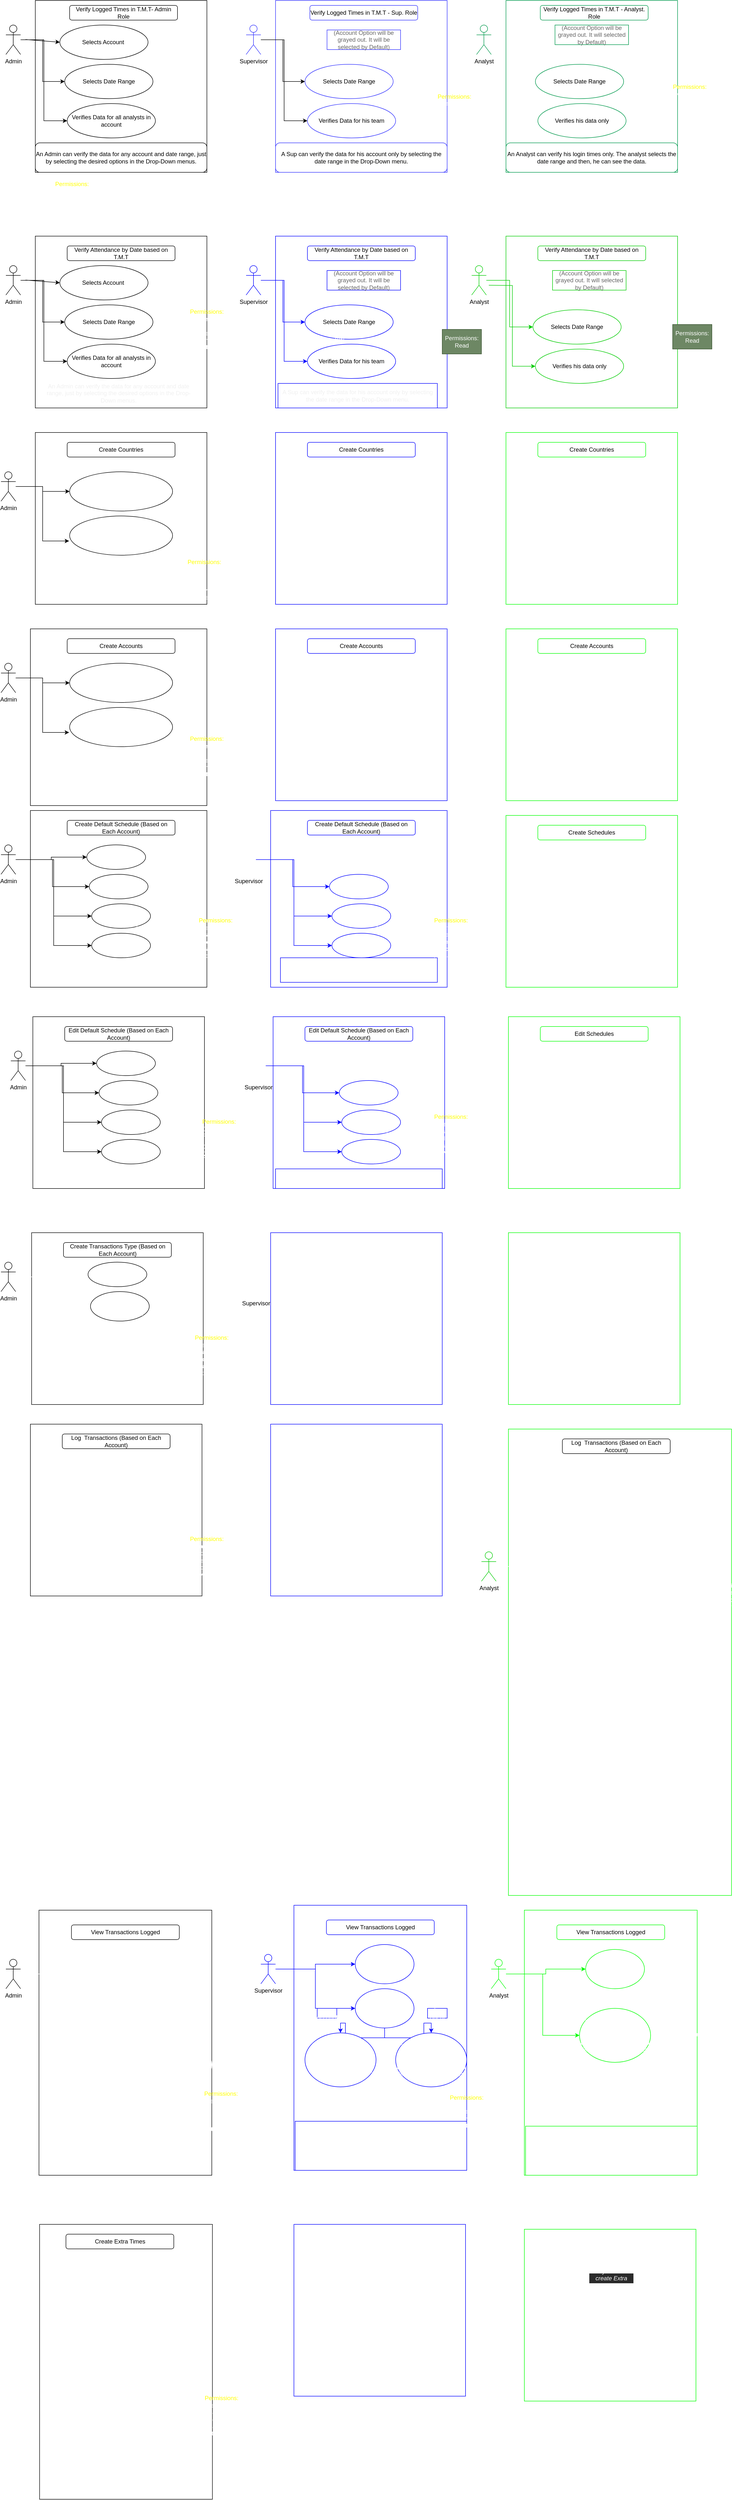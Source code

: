 <mxfile>
    <diagram id="V4xiKeR7_rtbhooICg1S" name="Privileges by Role">
        <mxGraphModel dx="609" dy="401" grid="1" gridSize="10" guides="1" tooltips="1" connect="1" arrows="1" fold="1" page="1" pageScale="1" pageWidth="1650" pageHeight="8100" math="0" shadow="0">
            <root>
                <mxCell id="0"/>
                <mxCell id="1" parent="0"/>
                <mxCell id="2" value="" style="whiteSpace=wrap;html=1;aspect=fixed;" vertex="1" parent="1">
                    <mxGeometry x="90" y="80" width="350" height="350" as="geometry"/>
                </mxCell>
                <mxCell id="3" value="Verify Logged Times in T.M.T- Admin Role" style="rounded=1;whiteSpace=wrap;html=1;" vertex="1" parent="1">
                    <mxGeometry x="160" y="90" width="220" height="30" as="geometry"/>
                </mxCell>
                <mxCell id="4" value="" style="whiteSpace=wrap;html=1;aspect=fixed;" vertex="1" parent="1">
                    <mxGeometry x="90" y="560" width="350" height="350" as="geometry"/>
                </mxCell>
                <mxCell id="5" value="Verify Attendance by Date based on T.M.T" style="rounded=1;whiteSpace=wrap;html=1;" vertex="1" parent="1">
                    <mxGeometry x="155" y="580" width="220" height="30" as="geometry"/>
                </mxCell>
                <mxCell id="8" value="" style="whiteSpace=wrap;html=1;aspect=fixed;" vertex="1" parent="1">
                    <mxGeometry x="90" y="960" width="350" height="350" as="geometry"/>
                </mxCell>
                <mxCell id="9" value="Create Countries" style="rounded=1;whiteSpace=wrap;html=1;" vertex="1" parent="1">
                    <mxGeometry x="155" y="980" width="220" height="30" as="geometry"/>
                </mxCell>
                <mxCell id="10" value="" style="whiteSpace=wrap;html=1;aspect=fixed;" vertex="1" parent="1">
                    <mxGeometry x="80" y="1360" width="360" height="360" as="geometry"/>
                </mxCell>
                <mxCell id="11" value="Create Accounts" style="rounded=1;whiteSpace=wrap;html=1;" vertex="1" parent="1">
                    <mxGeometry x="155" y="1380" width="220" height="30" as="geometry"/>
                </mxCell>
                <mxCell id="12" value="" style="whiteSpace=wrap;html=1;aspect=fixed;" vertex="1" parent="1">
                    <mxGeometry x="82.5" y="2590" width="350" height="350" as="geometry"/>
                </mxCell>
                <mxCell id="13" value="Create Transactions Type (Based on Each Account)" style="rounded=1;whiteSpace=wrap;html=1;" vertex="1" parent="1">
                    <mxGeometry x="147.5" y="2610" width="220" height="30" as="geometry"/>
                </mxCell>
                <mxCell id="14" value="" style="whiteSpace=wrap;html=1;aspect=fixed;" vertex="1" parent="1">
                    <mxGeometry x="80" y="2980" width="350" height="350" as="geometry"/>
                </mxCell>
                <mxCell id="15" value="Log&amp;nbsp; Transactions (Based on Each Account)" style="rounded=1;whiteSpace=wrap;html=1;" vertex="1" parent="1">
                    <mxGeometry x="145" y="3000" width="220" height="30" as="geometry"/>
                </mxCell>
                <mxCell id="mPL6a-ZRlcpmhWp3wNN8-24" style="edgeStyle=orthogonalEdgeStyle;rounded=0;orthogonalLoop=1;jettySize=auto;html=1;entryX=0;entryY=0.5;entryDx=0;entryDy=0;" edge="1" parent="1" source="mPL6a-ZRlcpmhWp3wNN8-18" target="mPL6a-ZRlcpmhWp3wNN8-21">
                    <mxGeometry relative="1" as="geometry"/>
                </mxCell>
                <mxCell id="mPL6a-ZRlcpmhWp3wNN8-25" style="edgeStyle=orthogonalEdgeStyle;rounded=0;orthogonalLoop=1;jettySize=auto;html=1;entryX=0;entryY=0.5;entryDx=0;entryDy=0;" edge="1" parent="1" source="mPL6a-ZRlcpmhWp3wNN8-18" target="mPL6a-ZRlcpmhWp3wNN8-22">
                    <mxGeometry relative="1" as="geometry"/>
                </mxCell>
                <mxCell id="mPL6a-ZRlcpmhWp3wNN8-18" value="Admin" style="shape=umlActor;verticalLabelPosition=bottom;verticalAlign=top;html=1;outlineConnect=0;" vertex="1" parent="1">
                    <mxGeometry x="30" y="130" width="30" height="60" as="geometry"/>
                </mxCell>
                <mxCell id="mPL6a-ZRlcpmhWp3wNN8-19" value="" style="endArrow=classic;html=1;entryX=0;entryY=0.5;entryDx=0;entryDy=0;" edge="1" parent="1" target="mPL6a-ZRlcpmhWp3wNN8-20">
                    <mxGeometry width="50" height="50" relative="1" as="geometry">
                        <mxPoint x="70" y="159.5" as="sourcePoint"/>
                        <mxPoint x="120" y="159.5" as="targetPoint"/>
                    </mxGeometry>
                </mxCell>
                <mxCell id="mPL6a-ZRlcpmhWp3wNN8-20" value="Selects Account&amp;nbsp;" style="ellipse;whiteSpace=wrap;html=1;" vertex="1" parent="1">
                    <mxGeometry x="140" y="130" width="180" height="70" as="geometry"/>
                </mxCell>
                <mxCell id="mPL6a-ZRlcpmhWp3wNN8-21" value="Selects Date Range" style="ellipse;whiteSpace=wrap;html=1;" vertex="1" parent="1">
                    <mxGeometry x="150" y="210" width="180" height="70" as="geometry"/>
                </mxCell>
                <mxCell id="mPL6a-ZRlcpmhWp3wNN8-22" value="Verifies Data for all analysts in account" style="ellipse;whiteSpace=wrap;html=1;" vertex="1" parent="1">
                    <mxGeometry x="155" y="290" width="180" height="70" as="geometry"/>
                </mxCell>
                <mxCell id="mPL6a-ZRlcpmhWp3wNN8-27" value="An Admin can verify the data for any account and date range, just by selecting the desired options in the Drop-Down menus." style="rounded=1;whiteSpace=wrap;html=1;" vertex="1" parent="1">
                    <mxGeometry x="90" y="370" width="350" height="60" as="geometry"/>
                </mxCell>
                <mxCell id="9UfVAfvuS2A0FMlGvvwg-15" style="edgeStyle=orthogonalEdgeStyle;rounded=0;orthogonalLoop=1;jettySize=auto;html=1;entryX=0;entryY=0.5;entryDx=0;entryDy=0;" edge="1" parent="1" source="9UfVAfvuS2A0FMlGvvwg-17" target="9UfVAfvuS2A0FMlGvvwg-20">
                    <mxGeometry relative="1" as="geometry"/>
                </mxCell>
                <mxCell id="9UfVAfvuS2A0FMlGvvwg-16" style="edgeStyle=orthogonalEdgeStyle;rounded=0;orthogonalLoop=1;jettySize=auto;html=1;entryX=0;entryY=0.5;entryDx=0;entryDy=0;" edge="1" parent="1" source="9UfVAfvuS2A0FMlGvvwg-17" target="9UfVAfvuS2A0FMlGvvwg-21">
                    <mxGeometry relative="1" as="geometry"/>
                </mxCell>
                <mxCell id="9UfVAfvuS2A0FMlGvvwg-17" value="Admin" style="shape=umlActor;verticalLabelPosition=bottom;verticalAlign=top;html=1;outlineConnect=0;" vertex="1" parent="1">
                    <mxGeometry x="30" y="620" width="30" height="60" as="geometry"/>
                </mxCell>
                <mxCell id="9UfVAfvuS2A0FMlGvvwg-18" value="" style="endArrow=classic;html=1;entryX=0;entryY=0.5;entryDx=0;entryDy=0;" edge="1" parent="1" target="9UfVAfvuS2A0FMlGvvwg-19">
                    <mxGeometry width="50" height="50" relative="1" as="geometry">
                        <mxPoint x="70" y="649.5" as="sourcePoint"/>
                        <mxPoint x="120" y="649.5" as="targetPoint"/>
                    </mxGeometry>
                </mxCell>
                <mxCell id="9UfVAfvuS2A0FMlGvvwg-19" value="Selects Account&amp;nbsp;" style="ellipse;whiteSpace=wrap;html=1;" vertex="1" parent="1">
                    <mxGeometry x="140" y="620" width="180" height="70" as="geometry"/>
                </mxCell>
                <mxCell id="9UfVAfvuS2A0FMlGvvwg-20" value="Selects Date Range" style="ellipse;whiteSpace=wrap;html=1;" vertex="1" parent="1">
                    <mxGeometry x="150" y="700" width="180" height="70" as="geometry"/>
                </mxCell>
                <mxCell id="9UfVAfvuS2A0FMlGvvwg-21" value="Verifies Data for all analysts in account" style="ellipse;whiteSpace=wrap;html=1;" vertex="1" parent="1">
                    <mxGeometry x="155" y="780" width="180" height="70" as="geometry"/>
                </mxCell>
                <mxCell id="9UfVAfvuS2A0FMlGvvwg-22" value="&lt;span style=&quot;color: rgb(240 , 240 , 240)&quot;&gt;An Admin can verify the data for any account and date range, just by selecting the desired options in the Drop-Down menus.&lt;/span&gt;" style="text;html=1;strokeColor=none;fillColor=none;align=center;verticalAlign=middle;whiteSpace=wrap;rounded=0;fontColor=#666666;" vertex="1" parent="1">
                    <mxGeometry x="100" y="870" width="320" height="20" as="geometry"/>
                </mxCell>
                <mxCell id="GcSmuyqadpREne5SpD2r-19" style="edgeStyle=orthogonalEdgeStyle;rounded=0;orthogonalLoop=1;jettySize=auto;html=1;fontColor=#FFFFFF;" edge="1" parent="1" source="GcSmuyqadpREne5SpD2r-15" target="GcSmuyqadpREne5SpD2r-16">
                    <mxGeometry relative="1" as="geometry"/>
                </mxCell>
                <mxCell id="GcSmuyqadpREne5SpD2r-20" style="edgeStyle=orthogonalEdgeStyle;rounded=0;orthogonalLoop=1;jettySize=auto;html=1;entryX=-0.005;entryY=0.638;entryDx=0;entryDy=0;entryPerimeter=0;fontColor=#FFFFFF;" edge="1" parent="1" source="GcSmuyqadpREne5SpD2r-15" target="GcSmuyqadpREne5SpD2r-17">
                    <mxGeometry relative="1" as="geometry"/>
                </mxCell>
                <mxCell id="GcSmuyqadpREne5SpD2r-15" value="Admin" style="shape=umlActor;verticalLabelPosition=bottom;verticalAlign=top;html=1;outlineConnect=0;" vertex="1" parent="1">
                    <mxGeometry x="20" y="1040" width="30" height="60" as="geometry"/>
                </mxCell>
                <mxCell id="GcSmuyqadpREne5SpD2r-16" value="Enter country name" style="ellipse;whiteSpace=wrap;html=1;fontColor=#FFFFFF;" vertex="1" parent="1">
                    <mxGeometry x="160" y="1040" width="210" height="80" as="geometry"/>
                </mxCell>
                <mxCell id="GcSmuyqadpREne5SpD2r-17" value="Save Name" style="ellipse;whiteSpace=wrap;html=1;fontColor=#FFFFFF;" vertex="1" parent="1">
                    <mxGeometry x="160" y="1130" width="210" height="80" as="geometry"/>
                </mxCell>
                <mxCell id="GcSmuyqadpREne5SpD2r-18" value="Only Admin can create countries" style="text;html=1;strokeColor=none;fillColor=none;align=center;verticalAlign=middle;whiteSpace=wrap;rounded=0;fontColor=#FFFFFF;" vertex="1" parent="1">
                    <mxGeometry x="95" y="1260" width="335" height="40" as="geometry"/>
                </mxCell>
                <mxCell id="GcSmuyqadpREne5SpD2r-21" style="edgeStyle=orthogonalEdgeStyle;rounded=0;orthogonalLoop=1;jettySize=auto;html=1;fontColor=#FFFFFF;" edge="1" parent="1" source="GcSmuyqadpREne5SpD2r-23" target="GcSmuyqadpREne5SpD2r-24">
                    <mxGeometry relative="1" as="geometry"/>
                </mxCell>
                <mxCell id="GcSmuyqadpREne5SpD2r-22" style="edgeStyle=orthogonalEdgeStyle;rounded=0;orthogonalLoop=1;jettySize=auto;html=1;entryX=-0.005;entryY=0.638;entryDx=0;entryDy=0;entryPerimeter=0;fontColor=#FFFFFF;" edge="1" parent="1" source="GcSmuyqadpREne5SpD2r-23" target="GcSmuyqadpREne5SpD2r-25">
                    <mxGeometry relative="1" as="geometry"/>
                </mxCell>
                <mxCell id="GcSmuyqadpREne5SpD2r-23" value="Admin" style="shape=umlActor;verticalLabelPosition=bottom;verticalAlign=top;html=1;outlineConnect=0;" vertex="1" parent="1">
                    <mxGeometry x="20" y="1430" width="30" height="60" as="geometry"/>
                </mxCell>
                <mxCell id="GcSmuyqadpREne5SpD2r-24" value="Enter country name" style="ellipse;whiteSpace=wrap;html=1;fontColor=#FFFFFF;" vertex="1" parent="1">
                    <mxGeometry x="160" y="1430" width="210" height="80" as="geometry"/>
                </mxCell>
                <mxCell id="GcSmuyqadpREne5SpD2r-25" value="Save Name" style="ellipse;whiteSpace=wrap;html=1;fontColor=#FFFFFF;" vertex="1" parent="1">
                    <mxGeometry x="160" y="1520" width="210" height="80" as="geometry"/>
                </mxCell>
                <mxCell id="GcSmuyqadpREne5SpD2r-26" value="Only Admin can create accounts" style="text;html=1;strokeColor=none;fillColor=none;align=center;verticalAlign=middle;whiteSpace=wrap;rounded=0;fontColor=#FFFFFF;" vertex="1" parent="1">
                    <mxGeometry x="97.5" y="1660" width="335" height="40" as="geometry"/>
                </mxCell>
                <mxCell id="GcSmuyqadpREne5SpD2r-27" value="" style="whiteSpace=wrap;html=1;aspect=fixed;" vertex="1" parent="1">
                    <mxGeometry x="80" y="1730" width="360" height="360" as="geometry"/>
                </mxCell>
                <mxCell id="GcSmuyqadpREne5SpD2r-28" value="Create Default Schedule (Based on Each Account)" style="rounded=1;whiteSpace=wrap;html=1;" vertex="1" parent="1">
                    <mxGeometry x="155" y="1750" width="220" height="30" as="geometry"/>
                </mxCell>
                <mxCell id="GcSmuyqadpREne5SpD2r-29" value="" style="whiteSpace=wrap;html=1;aspect=fixed;" vertex="1" parent="1">
                    <mxGeometry x="85" y="2150" width="350" height="350" as="geometry"/>
                </mxCell>
                <mxCell id="GcSmuyqadpREne5SpD2r-30" value="Edit Default Schedule (Based on Each Account)" style="rounded=1;whiteSpace=wrap;html=1;" vertex="1" parent="1">
                    <mxGeometry x="150" y="2170" width="220" height="30" as="geometry"/>
                </mxCell>
                <mxCell id="GcSmuyqadpREne5SpD2r-31" value="Select Account" style="ellipse;whiteSpace=wrap;html=1;fontColor=#FFFFFF;" vertex="1" parent="1">
                    <mxGeometry x="195" y="1800" width="120" height="50" as="geometry"/>
                </mxCell>
                <mxCell id="Jo1oZv6Jjn2s_eKi02zX-15" value="Select Analyst" style="ellipse;whiteSpace=wrap;html=1;fontColor=#FFFFFF;" vertex="1" parent="1">
                    <mxGeometry x="200" y="1860" width="120" height="50" as="geometry"/>
                </mxCell>
                <mxCell id="Jo1oZv6Jjn2s_eKi02zX-16" value="Select Day (Mon,Tue,Wed,Thu, Fri, Sat, Sun)" style="ellipse;whiteSpace=wrap;html=1;fontColor=#FFFFFF;" vertex="1" parent="1">
                    <mxGeometry x="205" y="1920" width="120" height="50" as="geometry"/>
                </mxCell>
                <mxCell id="Jo1oZv6Jjn2s_eKi02zX-17" value="Enter schedule details" style="ellipse;whiteSpace=wrap;html=1;fontColor=#FFFFFF;" vertex="1" parent="1">
                    <mxGeometry x="205" y="1980" width="120" height="50" as="geometry"/>
                </mxCell>
                <mxCell id="Jo1oZv6Jjn2s_eKi02zX-22" style="edgeStyle=orthogonalEdgeStyle;rounded=0;orthogonalLoop=1;jettySize=auto;html=1;entryX=0;entryY=0.5;entryDx=0;entryDy=0;fontColor=#FFFFFF;" edge="1" parent="1" source="Jo1oZv6Jjn2s_eKi02zX-21" target="GcSmuyqadpREne5SpD2r-31">
                    <mxGeometry relative="1" as="geometry"/>
                </mxCell>
                <mxCell id="Jo1oZv6Jjn2s_eKi02zX-23" style="edgeStyle=orthogonalEdgeStyle;rounded=0;orthogonalLoop=1;jettySize=auto;html=1;entryX=0;entryY=0.5;entryDx=0;entryDy=0;fontColor=#FFFFFF;" edge="1" parent="1" source="Jo1oZv6Jjn2s_eKi02zX-21" target="Jo1oZv6Jjn2s_eKi02zX-15">
                    <mxGeometry relative="1" as="geometry"/>
                </mxCell>
                <mxCell id="Jo1oZv6Jjn2s_eKi02zX-24" style="edgeStyle=orthogonalEdgeStyle;rounded=0;orthogonalLoop=1;jettySize=auto;html=1;entryX=0;entryY=0.5;entryDx=0;entryDy=0;fontColor=#FFFFFF;" edge="1" parent="1" source="Jo1oZv6Jjn2s_eKi02zX-21" target="Jo1oZv6Jjn2s_eKi02zX-16">
                    <mxGeometry relative="1" as="geometry"/>
                </mxCell>
                <mxCell id="Jo1oZv6Jjn2s_eKi02zX-25" style="edgeStyle=orthogonalEdgeStyle;rounded=0;orthogonalLoop=1;jettySize=auto;html=1;entryX=0;entryY=0.5;entryDx=0;entryDy=0;fontColor=#FFFFFF;" edge="1" parent="1" source="Jo1oZv6Jjn2s_eKi02zX-21" target="Jo1oZv6Jjn2s_eKi02zX-17">
                    <mxGeometry relative="1" as="geometry"/>
                </mxCell>
                <mxCell id="Jo1oZv6Jjn2s_eKi02zX-21" value="Admin" style="shape=umlActor;verticalLabelPosition=bottom;verticalAlign=top;html=1;outlineConnect=0;" vertex="1" parent="1">
                    <mxGeometry x="20" y="1800" width="30" height="60" as="geometry"/>
                </mxCell>
                <mxCell id="Jo1oZv6Jjn2s_eKi02zX-26" value="An amdin can set the default schedule for any analyst in any account.&amp;nbsp; The Admin just has to select the Account, Analyst, Day and enter the schedule" style="text;html=1;strokeColor=none;fillColor=none;align=center;verticalAlign=middle;whiteSpace=wrap;rounded=0;fontColor=#FFFFFF;" vertex="1" parent="1">
                    <mxGeometry x="100" y="2050" width="320" height="30" as="geometry"/>
                </mxCell>
                <mxCell id="tsNP_6nI2NVErJh-ssLC-15" value="" style="whiteSpace=wrap;html=1;aspect=fixed;strokeColor=#3333FF;" vertex="1" parent="1">
                    <mxGeometry x="580" y="80" width="350" height="350" as="geometry"/>
                </mxCell>
                <mxCell id="tsNP_6nI2NVErJh-ssLC-16" value="Verify Logged Times in T.M.T&amp;nbsp;- Sup. Role" style="rounded=1;whiteSpace=wrap;html=1;strokeColor=#3333FF;" vertex="1" parent="1">
                    <mxGeometry x="650" y="90" width="220" height="30" as="geometry"/>
                </mxCell>
                <mxCell id="tsNP_6nI2NVErJh-ssLC-22" style="edgeStyle=orthogonalEdgeStyle;rounded=0;orthogonalLoop=1;jettySize=auto;html=1;entryX=0;entryY=0.5;entryDx=0;entryDy=0;fontColor=#FFFFFF;" edge="1" parent="1" source="tsNP_6nI2NVErJh-ssLC-17" target="tsNP_6nI2NVErJh-ssLC-18">
                    <mxGeometry relative="1" as="geometry"/>
                </mxCell>
                <mxCell id="tsNP_6nI2NVErJh-ssLC-23" style="edgeStyle=orthogonalEdgeStyle;rounded=0;orthogonalLoop=1;jettySize=auto;html=1;entryX=0;entryY=0.5;entryDx=0;entryDy=0;fontColor=#FFFFFF;" edge="1" parent="1" source="tsNP_6nI2NVErJh-ssLC-17" target="tsNP_6nI2NVErJh-ssLC-19">
                    <mxGeometry relative="1" as="geometry"/>
                </mxCell>
                <mxCell id="tsNP_6nI2NVErJh-ssLC-17" value="Supervisor" style="shape=umlActor;verticalLabelPosition=bottom;verticalAlign=top;html=1;outlineConnect=0;strokeColor=#3333FF;" vertex="1" parent="1">
                    <mxGeometry x="520" y="130" width="30" height="60" as="geometry"/>
                </mxCell>
                <mxCell id="tsNP_6nI2NVErJh-ssLC-18" value="Selects Date Range" style="ellipse;whiteSpace=wrap;html=1;strokeColor=#3333FF;" vertex="1" parent="1">
                    <mxGeometry x="640" y="210" width="180" height="70" as="geometry"/>
                </mxCell>
                <mxCell id="tsNP_6nI2NVErJh-ssLC-19" value="Verifies Data for his team" style="ellipse;whiteSpace=wrap;html=1;strokeColor=#3333FF;" vertex="1" parent="1">
                    <mxGeometry x="645" y="290" width="180" height="70" as="geometry"/>
                </mxCell>
                <mxCell id="tsNP_6nI2NVErJh-ssLC-20" value="A Sup can verify the data for his account only by selecting the date range in the Drop-Down menu." style="rounded=1;whiteSpace=wrap;html=1;strokeColor=#3333FF;" vertex="1" parent="1">
                    <mxGeometry x="580" y="370" width="350" height="60" as="geometry"/>
                </mxCell>
                <mxCell id="tsNP_6nI2NVErJh-ssLC-21" value="(Account Option will be grayed out. It will be selected by Default)" style="text;html=1;fillColor=none;align=center;verticalAlign=middle;whiteSpace=wrap;rounded=0;fontColor=#666666;strokeColor=#3333FF;" vertex="1" parent="1">
                    <mxGeometry x="685" y="140" width="150" height="40" as="geometry"/>
                </mxCell>
                <mxCell id="niXOQWrZjMhop8Y-sCdn-15" value="" style="whiteSpace=wrap;html=1;aspect=fixed;strokeColor=#00994D;" vertex="1" parent="1">
                    <mxGeometry x="1050" y="80" width="350" height="350" as="geometry"/>
                </mxCell>
                <mxCell id="niXOQWrZjMhop8Y-sCdn-16" value="Verify Logged Times in T.M.T&amp;nbsp;- Analyst. Role" style="rounded=1;whiteSpace=wrap;html=1;strokeColor=#00994D;" vertex="1" parent="1">
                    <mxGeometry x="1120" y="90" width="220" height="30" as="geometry"/>
                </mxCell>
                <mxCell id="niXOQWrZjMhop8Y-sCdn-17" value="Analyst" style="shape=umlActor;verticalLabelPosition=bottom;verticalAlign=top;html=1;outlineConnect=0;strokeColor=#00994D;" vertex="1" parent="1">
                    <mxGeometry x="990" y="130" width="30" height="60" as="geometry"/>
                </mxCell>
                <mxCell id="niXOQWrZjMhop8Y-sCdn-18" value="Selects Date Range" style="ellipse;whiteSpace=wrap;html=1;strokeColor=#00994D;" vertex="1" parent="1">
                    <mxGeometry x="1110" y="210" width="180" height="70" as="geometry"/>
                </mxCell>
                <mxCell id="niXOQWrZjMhop8Y-sCdn-19" value="Verifies his data only" style="ellipse;whiteSpace=wrap;html=1;strokeColor=#00994D;" vertex="1" parent="1">
                    <mxGeometry x="1115" y="290" width="180" height="70" as="geometry"/>
                </mxCell>
                <mxCell id="niXOQWrZjMhop8Y-sCdn-20" value="An Analyst can verify his login times only. The analyst selects the date range and then, he can see the data." style="rounded=1;whiteSpace=wrap;html=1;strokeColor=#00994D;" vertex="1" parent="1">
                    <mxGeometry x="1050" y="370" width="350" height="60" as="geometry"/>
                </mxCell>
                <mxCell id="niXOQWrZjMhop8Y-sCdn-21" value="(Account Option will be grayed out. It will selected by Default)" style="text;html=1;fillColor=none;align=center;verticalAlign=middle;whiteSpace=wrap;rounded=0;fontColor=#666666;strokeColor=#00994D;" vertex="1" parent="1">
                    <mxGeometry x="1150" y="130" width="150" height="40" as="geometry"/>
                </mxCell>
                <mxCell id="4NfV1Em_67vbUjUZh0pS-15" value="" style="whiteSpace=wrap;html=1;aspect=fixed;strokeColor=#0000FF;" vertex="1" parent="1">
                    <mxGeometry x="580" y="560" width="350" height="350" as="geometry"/>
                </mxCell>
                <mxCell id="4NfV1Em_67vbUjUZh0pS-16" value="Verify Attendance by Date based on T.M.T" style="rounded=1;whiteSpace=wrap;html=1;strokeColor=#0000FF;" vertex="1" parent="1">
                    <mxGeometry x="645" y="580" width="220" height="30" as="geometry"/>
                </mxCell>
                <mxCell id="4NfV1Em_67vbUjUZh0pS-17" style="edgeStyle=orthogonalEdgeStyle;rounded=0;orthogonalLoop=1;jettySize=auto;html=1;entryX=0;entryY=0.5;entryDx=0;entryDy=0;strokeColor=#0000FF;" edge="1" parent="1" source="4NfV1Em_67vbUjUZh0pS-19" target="4NfV1Em_67vbUjUZh0pS-20">
                    <mxGeometry relative="1" as="geometry"/>
                </mxCell>
                <mxCell id="4NfV1Em_67vbUjUZh0pS-18" style="edgeStyle=orthogonalEdgeStyle;rounded=0;orthogonalLoop=1;jettySize=auto;html=1;entryX=0;entryY=0.5;entryDx=0;entryDy=0;strokeColor=#0000FF;" edge="1" parent="1" source="4NfV1Em_67vbUjUZh0pS-19" target="4NfV1Em_67vbUjUZh0pS-21">
                    <mxGeometry relative="1" as="geometry"/>
                </mxCell>
                <mxCell id="4NfV1Em_67vbUjUZh0pS-19" value="Supervisor" style="shape=umlActor;verticalLabelPosition=bottom;verticalAlign=top;html=1;outlineConnect=0;strokeColor=#0000FF;" vertex="1" parent="1">
                    <mxGeometry x="520" y="620" width="30" height="60" as="geometry"/>
                </mxCell>
                <mxCell id="4NfV1Em_67vbUjUZh0pS-20" value="Selects Date Range" style="ellipse;whiteSpace=wrap;html=1;strokeColor=#0000FF;" vertex="1" parent="1">
                    <mxGeometry x="640" y="700" width="180" height="70" as="geometry"/>
                </mxCell>
                <mxCell id="4NfV1Em_67vbUjUZh0pS-21" value="Verifies Data for his team" style="ellipse;whiteSpace=wrap;html=1;strokeColor=#0000FF;" vertex="1" parent="1">
                    <mxGeometry x="645" y="780" width="180" height="70" as="geometry"/>
                </mxCell>
                <mxCell id="4NfV1Em_67vbUjUZh0pS-22" value="(Account Option will be grayed out. It will be selected by Default)" style="text;html=1;fillColor=none;align=center;verticalAlign=middle;whiteSpace=wrap;rounded=0;fontColor=#666666;strokeColor=#0000FF;" vertex="1" parent="1">
                    <mxGeometry x="685" y="630" width="150" height="40" as="geometry"/>
                </mxCell>
                <mxCell id="4NfV1Em_67vbUjUZh0pS-23" value="&lt;span style=&quot;color: rgb(240 , 240 , 240)&quot;&gt;A Sup can verify the data for his account only by selecting the date range in the Drop-Down menu.&lt;/span&gt;" style="text;html=1;fillColor=none;align=center;verticalAlign=middle;whiteSpace=wrap;rounded=0;fontColor=#666666;strokeColor=#0000FF;" vertex="1" parent="1">
                    <mxGeometry x="585" y="860" width="325" height="50" as="geometry"/>
                </mxCell>
                <mxCell id="NTFOrYgd5b2h-dxktYYJ-15" value="" style="whiteSpace=wrap;html=1;aspect=fixed;strokeColor=#00CC00;" vertex="1" parent="1">
                    <mxGeometry x="1050" y="560" width="350" height="350" as="geometry"/>
                </mxCell>
                <mxCell id="NTFOrYgd5b2h-dxktYYJ-16" value="Verify Attendance by Date based on T.M.T" style="rounded=1;whiteSpace=wrap;html=1;strokeColor=#00CC00;" vertex="1" parent="1">
                    <mxGeometry x="1115" y="580" width="220" height="30" as="geometry"/>
                </mxCell>
                <mxCell id="NTFOrYgd5b2h-dxktYYJ-17" style="edgeStyle=orthogonalEdgeStyle;rounded=0;orthogonalLoop=1;jettySize=auto;html=1;entryX=0;entryY=0.5;entryDx=0;entryDy=0;strokeColor=#00CC00;" edge="1" parent="1" target="NTFOrYgd5b2h-dxktYYJ-19">
                    <mxGeometry relative="1" as="geometry">
                        <mxPoint x="1015" y="660" as="sourcePoint"/>
                    </mxGeometry>
                </mxCell>
                <mxCell id="NTFOrYgd5b2h-dxktYYJ-18" value="Selects Date Range" style="ellipse;whiteSpace=wrap;html=1;strokeColor=#00CC00;" vertex="1" parent="1">
                    <mxGeometry x="1105" y="710" width="180" height="70" as="geometry"/>
                </mxCell>
                <mxCell id="NTFOrYgd5b2h-dxktYYJ-19" value="Verifies his data only" style="ellipse;whiteSpace=wrap;html=1;strokeColor=#00CC00;" vertex="1" parent="1">
                    <mxGeometry x="1110" y="790" width="180" height="70" as="geometry"/>
                </mxCell>
                <mxCell id="NTFOrYgd5b2h-dxktYYJ-20" value="(Account Option will be grayed out. It will selected by Default)" style="text;html=1;fillColor=none;align=center;verticalAlign=middle;whiteSpace=wrap;rounded=0;fontColor=#666666;strokeColor=#00CC00;" vertex="1" parent="1">
                    <mxGeometry x="1145" y="630" width="150" height="40" as="geometry"/>
                </mxCell>
                <mxCell id="NTFOrYgd5b2h-dxktYYJ-21" style="edgeStyle=orthogonalEdgeStyle;rounded=0;orthogonalLoop=1;jettySize=auto;html=1;entryX=0;entryY=0.5;entryDx=0;entryDy=0;fontColor=#666666;strokeColor=#00CC00;" edge="1" parent="1" source="NTFOrYgd5b2h-dxktYYJ-22" target="NTFOrYgd5b2h-dxktYYJ-18">
                    <mxGeometry relative="1" as="geometry"/>
                </mxCell>
                <mxCell id="NTFOrYgd5b2h-dxktYYJ-22" value="Analyst" style="shape=umlActor;verticalLabelPosition=bottom;verticalAlign=top;html=1;outlineConnect=0;strokeColor=#00CC00;" vertex="1" parent="1">
                    <mxGeometry x="980" y="620" width="30" height="60" as="geometry"/>
                </mxCell>
                <mxCell id="nPLmzdlvtsGSTveLBOuY-15" value="" style="whiteSpace=wrap;html=1;aspect=fixed;strokeColor=#0000FF;" vertex="1" parent="1">
                    <mxGeometry x="580" y="960" width="350" height="350" as="geometry"/>
                </mxCell>
                <mxCell id="nPLmzdlvtsGSTveLBOuY-16" value="Create Countries" style="rounded=1;whiteSpace=wrap;html=1;strokeColor=#0000FF;" vertex="1" parent="1">
                    <mxGeometry x="645" y="980" width="220" height="30" as="geometry"/>
                </mxCell>
                <mxCell id="nPLmzdlvtsGSTveLBOuY-17" value="&lt;i&gt;Supervisors cannot create countries&lt;/i&gt;" style="text;html=1;strokeColor=none;fillColor=none;align=center;verticalAlign=middle;whiteSpace=wrap;rounded=0;fontColor=#FFFFFF;" vertex="1" parent="1">
                    <mxGeometry x="680" y="1040" width="140" height="50" as="geometry"/>
                </mxCell>
                <mxCell id="nPLmzdlvtsGSTveLBOuY-18" value="" style="whiteSpace=wrap;html=1;aspect=fixed;strokeColor=#00FF00;" vertex="1" parent="1">
                    <mxGeometry x="1050" y="960" width="350" height="350" as="geometry"/>
                </mxCell>
                <mxCell id="nPLmzdlvtsGSTveLBOuY-19" value="Create Countries" style="rounded=1;whiteSpace=wrap;html=1;strokeColor=#00FF00;" vertex="1" parent="1">
                    <mxGeometry x="1115" y="980" width="220" height="30" as="geometry"/>
                </mxCell>
                <mxCell id="nPLmzdlvtsGSTveLBOuY-20" value="&lt;i&gt;Analysts cannot create countries&lt;/i&gt;" style="text;html=1;strokeColor=none;fillColor=none;align=center;verticalAlign=middle;whiteSpace=wrap;rounded=0;fontColor=#FFFFFF;" vertex="1" parent="1">
                    <mxGeometry x="1150" y="1040" width="140" height="50" as="geometry"/>
                </mxCell>
                <mxCell id="JqN_Ya065ckCOMInP_p_-15" value="" style="whiteSpace=wrap;html=1;aspect=fixed;strokeColor=#0000FF;" vertex="1" parent="1">
                    <mxGeometry x="580" y="1360" width="350" height="350" as="geometry"/>
                </mxCell>
                <mxCell id="JqN_Ya065ckCOMInP_p_-16" value="Create Accounts" style="rounded=1;whiteSpace=wrap;html=1;strokeColor=#0000FF;" vertex="1" parent="1">
                    <mxGeometry x="645" y="1380" width="220" height="30" as="geometry"/>
                </mxCell>
                <mxCell id="JqN_Ya065ckCOMInP_p_-17" value="&lt;i&gt;Supervisors cannot create accounts&lt;/i&gt;" style="text;html=1;strokeColor=none;fillColor=none;align=center;verticalAlign=middle;whiteSpace=wrap;rounded=0;fontColor=#FFFFFF;" vertex="1" parent="1">
                    <mxGeometry x="680" y="1440" width="140" height="50" as="geometry"/>
                </mxCell>
                <mxCell id="JqN_Ya065ckCOMInP_p_-18" value="" style="whiteSpace=wrap;html=1;aspect=fixed;strokeColor=#00FF00;" vertex="1" parent="1">
                    <mxGeometry x="1050" y="1360" width="350" height="350" as="geometry"/>
                </mxCell>
                <mxCell id="JqN_Ya065ckCOMInP_p_-19" value="Create Accounts" style="rounded=1;whiteSpace=wrap;html=1;strokeColor=#00FF00;" vertex="1" parent="1">
                    <mxGeometry x="1115" y="1380" width="220" height="30" as="geometry"/>
                </mxCell>
                <mxCell id="JqN_Ya065ckCOMInP_p_-20" value="&lt;i&gt;Analysts cannot create accounts&lt;/i&gt;" style="text;html=1;strokeColor=none;fillColor=none;align=center;verticalAlign=middle;whiteSpace=wrap;rounded=0;fontColor=#FFFFFF;" vertex="1" parent="1">
                    <mxGeometry x="1150" y="1440" width="140" height="50" as="geometry"/>
                </mxCell>
                <mxCell id="JqN_Ya065ckCOMInP_p_-21" value="" style="whiteSpace=wrap;html=1;aspect=fixed;strokeColor=#0000FF;" vertex="1" parent="1">
                    <mxGeometry x="570" y="1730" width="360" height="360" as="geometry"/>
                </mxCell>
                <mxCell id="JqN_Ya065ckCOMInP_p_-22" value="Create Default Schedule (Based on Each Account)" style="rounded=1;whiteSpace=wrap;html=1;strokeColor=#0000FF;" vertex="1" parent="1">
                    <mxGeometry x="645" y="1750" width="220" height="30" as="geometry"/>
                </mxCell>
                <mxCell id="JqN_Ya065ckCOMInP_p_-24" value="Select Analyst" style="ellipse;whiteSpace=wrap;html=1;fontColor=#FFFFFF;strokeColor=#0000FF;" vertex="1" parent="1">
                    <mxGeometry x="690" y="1860" width="120" height="50" as="geometry"/>
                </mxCell>
                <mxCell id="JqN_Ya065ckCOMInP_p_-25" value="Select Day (Mon,Tue,Wed,Thu, Fri, Sat, Sun)" style="ellipse;whiteSpace=wrap;html=1;fontColor=#FFFFFF;strokeColor=#0000FF;" vertex="1" parent="1">
                    <mxGeometry x="695" y="1920" width="120" height="50" as="geometry"/>
                </mxCell>
                <mxCell id="JqN_Ya065ckCOMInP_p_-26" value="Enter schedule details" style="ellipse;whiteSpace=wrap;html=1;fontColor=#FFFFFF;strokeColor=#0000FF;" vertex="1" parent="1">
                    <mxGeometry x="695" y="1980" width="120" height="50" as="geometry"/>
                </mxCell>
                <mxCell id="JqN_Ya065ckCOMInP_p_-28" style="edgeStyle=orthogonalEdgeStyle;rounded=0;orthogonalLoop=1;jettySize=auto;html=1;entryX=0;entryY=0.5;entryDx=0;entryDy=0;fontColor=#FFFFFF;strokeColor=#0000FF;" edge="1" parent="1" source="JqN_Ya065ckCOMInP_p_-31" target="JqN_Ya065ckCOMInP_p_-24">
                    <mxGeometry relative="1" as="geometry"/>
                </mxCell>
                <mxCell id="JqN_Ya065ckCOMInP_p_-29" style="edgeStyle=orthogonalEdgeStyle;rounded=0;orthogonalLoop=1;jettySize=auto;html=1;entryX=0;entryY=0.5;entryDx=0;entryDy=0;fontColor=#FFFFFF;strokeColor=#0000FF;" edge="1" parent="1" source="JqN_Ya065ckCOMInP_p_-31" target="JqN_Ya065ckCOMInP_p_-25">
                    <mxGeometry relative="1" as="geometry"/>
                </mxCell>
                <mxCell id="JqN_Ya065ckCOMInP_p_-30" style="edgeStyle=orthogonalEdgeStyle;rounded=0;orthogonalLoop=1;jettySize=auto;html=1;entryX=0;entryY=0.5;entryDx=0;entryDy=0;fontColor=#FFFFFF;strokeColor=#0000FF;" edge="1" parent="1" source="JqN_Ya065ckCOMInP_p_-31" target="JqN_Ya065ckCOMInP_p_-26">
                    <mxGeometry relative="1" as="geometry"/>
                </mxCell>
                <mxCell id="JqN_Ya065ckCOMInP_p_-31" value="Supervisor" style="shape=umlActor;verticalLabelPosition=bottom;verticalAlign=top;html=1;outlineConnect=0;strokeColor=#FFFFFF;" vertex="1" parent="1">
                    <mxGeometry x="510" y="1800" width="30" height="60" as="geometry"/>
                </mxCell>
                <mxCell id="JqN_Ya065ckCOMInP_p_-32" value="A Sup. can only set the default schedule for his team. The default schedule will be repeated week after week." style="text;html=1;fillColor=none;align=center;verticalAlign=middle;whiteSpace=wrap;rounded=0;fontColor=#FFFFFF;strokeColor=#0000FF;" vertex="1" parent="1">
                    <mxGeometry x="590" y="2030" width="320" height="50" as="geometry"/>
                </mxCell>
                <mxCell id="JqN_Ya065ckCOMInP_p_-33" value="&lt;i&gt;Select Account option grayed out&lt;/i&gt;" style="text;html=1;strokeColor=none;fillColor=none;align=center;verticalAlign=middle;whiteSpace=wrap;rounded=0;fontColor=#FFFFFF;" vertex="1" parent="1">
                    <mxGeometry x="685" y="1810" width="112.5" height="20" as="geometry"/>
                </mxCell>
                <mxCell id="JqN_Ya065ckCOMInP_p_-34" value="" style="whiteSpace=wrap;html=1;aspect=fixed;strokeColor=#00FF00;" vertex="1" parent="1">
                    <mxGeometry x="1050" y="1740" width="350" height="350" as="geometry"/>
                </mxCell>
                <mxCell id="JqN_Ya065ckCOMInP_p_-35" value="Create Schedules" style="rounded=1;whiteSpace=wrap;html=1;strokeColor=#00FF00;" vertex="1" parent="1">
                    <mxGeometry x="1115" y="1760" width="220" height="30" as="geometry"/>
                </mxCell>
                <mxCell id="JqN_Ya065ckCOMInP_p_-36" value="&lt;i&gt;Analysts cannot create default schedules&lt;/i&gt;" style="text;html=1;strokeColor=none;fillColor=none;align=center;verticalAlign=middle;whiteSpace=wrap;rounded=0;fontColor=#FFFFFF;" vertex="1" parent="1">
                    <mxGeometry x="1150" y="1820" width="140" height="50" as="geometry"/>
                </mxCell>
                <mxCell id="JqN_Ya065ckCOMInP_p_-37" value="Select Account" style="ellipse;whiteSpace=wrap;html=1;fontColor=#FFFFFF;" vertex="1" parent="1">
                    <mxGeometry x="215" y="2220" width="120" height="50" as="geometry"/>
                </mxCell>
                <mxCell id="JqN_Ya065ckCOMInP_p_-38" value="Select Analyst" style="ellipse;whiteSpace=wrap;html=1;fontColor=#FFFFFF;" vertex="1" parent="1">
                    <mxGeometry x="220" y="2280" width="120" height="50" as="geometry"/>
                </mxCell>
                <mxCell id="JqN_Ya065ckCOMInP_p_-39" value="Select Day (Mon,Tue,Wed,Thu, Fri, Sat, Sun)" style="ellipse;whiteSpace=wrap;html=1;fontColor=#FFFFFF;" vertex="1" parent="1">
                    <mxGeometry x="225" y="2340" width="120" height="50" as="geometry"/>
                </mxCell>
                <mxCell id="JqN_Ya065ckCOMInP_p_-40" value="Edit schedule details" style="ellipse;whiteSpace=wrap;html=1;fontColor=#FFFFFF;" vertex="1" parent="1">
                    <mxGeometry x="225" y="2400" width="120" height="50" as="geometry"/>
                </mxCell>
                <mxCell id="JqN_Ya065ckCOMInP_p_-41" style="edgeStyle=orthogonalEdgeStyle;rounded=0;orthogonalLoop=1;jettySize=auto;html=1;entryX=0;entryY=0.5;entryDx=0;entryDy=0;fontColor=#FFFFFF;" edge="1" parent="1" source="JqN_Ya065ckCOMInP_p_-45" target="JqN_Ya065ckCOMInP_p_-37">
                    <mxGeometry relative="1" as="geometry"/>
                </mxCell>
                <mxCell id="JqN_Ya065ckCOMInP_p_-42" style="edgeStyle=orthogonalEdgeStyle;rounded=0;orthogonalLoop=1;jettySize=auto;html=1;entryX=0;entryY=0.5;entryDx=0;entryDy=0;fontColor=#FFFFFF;" edge="1" parent="1" source="JqN_Ya065ckCOMInP_p_-45" target="JqN_Ya065ckCOMInP_p_-38">
                    <mxGeometry relative="1" as="geometry"/>
                </mxCell>
                <mxCell id="JqN_Ya065ckCOMInP_p_-43" style="edgeStyle=orthogonalEdgeStyle;rounded=0;orthogonalLoop=1;jettySize=auto;html=1;entryX=0;entryY=0.5;entryDx=0;entryDy=0;fontColor=#FFFFFF;" edge="1" parent="1" source="JqN_Ya065ckCOMInP_p_-45" target="JqN_Ya065ckCOMInP_p_-39">
                    <mxGeometry relative="1" as="geometry"/>
                </mxCell>
                <mxCell id="JqN_Ya065ckCOMInP_p_-44" style="edgeStyle=orthogonalEdgeStyle;rounded=0;orthogonalLoop=1;jettySize=auto;html=1;entryX=0;entryY=0.5;entryDx=0;entryDy=0;fontColor=#FFFFFF;" edge="1" parent="1" source="JqN_Ya065ckCOMInP_p_-45" target="JqN_Ya065ckCOMInP_p_-40">
                    <mxGeometry relative="1" as="geometry"/>
                </mxCell>
                <mxCell id="JqN_Ya065ckCOMInP_p_-45" value="Admin" style="shape=umlActor;verticalLabelPosition=bottom;verticalAlign=top;html=1;outlineConnect=0;" vertex="1" parent="1">
                    <mxGeometry x="40" y="2220" width="30" height="60" as="geometry"/>
                </mxCell>
                <mxCell id="JqN_Ya065ckCOMInP_p_-46" value="An admin can edit the schedule for any analyst in any account by selecting the corresponding dropdowns and entering the data.&amp;nbsp;&amp;nbsp;" style="text;html=1;strokeColor=none;fillColor=none;align=center;verticalAlign=middle;whiteSpace=wrap;rounded=0;fontColor=#FFFFFF;" vertex="1" parent="1">
                    <mxGeometry x="90" y="2460" width="340" height="40" as="geometry"/>
                </mxCell>
                <mxCell id="JqN_Ya065ckCOMInP_p_-47" value="" style="whiteSpace=wrap;html=1;aspect=fixed;strokeColor=#0000FF;" vertex="1" parent="1">
                    <mxGeometry x="575" y="2150" width="350" height="350" as="geometry"/>
                </mxCell>
                <mxCell id="JqN_Ya065ckCOMInP_p_-48" value="Edit Default Schedule (Based on Each Account)" style="rounded=1;whiteSpace=wrap;html=1;strokeColor=#0000FF;" vertex="1" parent="1">
                    <mxGeometry x="640" y="2170" width="220" height="30" as="geometry"/>
                </mxCell>
                <mxCell id="JqN_Ya065ckCOMInP_p_-50" value="Select Analyst" style="ellipse;whiteSpace=wrap;html=1;fontColor=#FFFFFF;strokeColor=#0000FF;" vertex="1" parent="1">
                    <mxGeometry x="710" y="2280" width="120" height="50" as="geometry"/>
                </mxCell>
                <mxCell id="JqN_Ya065ckCOMInP_p_-51" value="Select Day (Mon,Tue,Wed,Thu, Fri, Sat, Sun)" style="ellipse;whiteSpace=wrap;html=1;fontColor=#FFFFFF;strokeColor=#0000FF;" vertex="1" parent="1">
                    <mxGeometry x="715" y="2340" width="120" height="50" as="geometry"/>
                </mxCell>
                <mxCell id="JqN_Ya065ckCOMInP_p_-52" value="Edit schedule details" style="ellipse;whiteSpace=wrap;html=1;fontColor=#FFFFFF;strokeColor=#0000FF;" vertex="1" parent="1">
                    <mxGeometry x="715" y="2400" width="120" height="50" as="geometry"/>
                </mxCell>
                <mxCell id="JqN_Ya065ckCOMInP_p_-54" style="edgeStyle=orthogonalEdgeStyle;rounded=0;orthogonalLoop=1;jettySize=auto;html=1;entryX=0;entryY=0.5;entryDx=0;entryDy=0;fontColor=#FFFFFF;strokeColor=#0000FF;" edge="1" parent="1" source="JqN_Ya065ckCOMInP_p_-57" target="JqN_Ya065ckCOMInP_p_-50">
                    <mxGeometry relative="1" as="geometry"/>
                </mxCell>
                <mxCell id="JqN_Ya065ckCOMInP_p_-55" style="edgeStyle=orthogonalEdgeStyle;rounded=0;orthogonalLoop=1;jettySize=auto;html=1;entryX=0;entryY=0.5;entryDx=0;entryDy=0;fontColor=#FFFFFF;strokeColor=#0000FF;" edge="1" parent="1" source="JqN_Ya065ckCOMInP_p_-57" target="JqN_Ya065ckCOMInP_p_-51">
                    <mxGeometry relative="1" as="geometry"/>
                </mxCell>
                <mxCell id="JqN_Ya065ckCOMInP_p_-56" style="edgeStyle=orthogonalEdgeStyle;rounded=0;orthogonalLoop=1;jettySize=auto;html=1;entryX=0;entryY=0.5;entryDx=0;entryDy=0;fontColor=#FFFFFF;strokeColor=#0000FF;" edge="1" parent="1" source="JqN_Ya065ckCOMInP_p_-57" target="JqN_Ya065ckCOMInP_p_-52">
                    <mxGeometry relative="1" as="geometry"/>
                </mxCell>
                <mxCell id="JqN_Ya065ckCOMInP_p_-57" value="Supervisor" style="shape=umlActor;verticalLabelPosition=bottom;verticalAlign=top;html=1;outlineConnect=0;strokeColor=#FFFFFF;" vertex="1" parent="1">
                    <mxGeometry x="530" y="2220" width="30" height="60" as="geometry"/>
                </mxCell>
                <mxCell id="JqN_Ya065ckCOMInP_p_-58" value="A supervisor can edit the default schedule for his team only" style="text;html=1;fillColor=none;align=center;verticalAlign=middle;whiteSpace=wrap;rounded=0;fontColor=#FFFFFF;strokeColor=#0000FF;" vertex="1" parent="1">
                    <mxGeometry x="580" y="2460" width="340" height="40" as="geometry"/>
                </mxCell>
                <mxCell id="JqN_Ya065ckCOMInP_p_-59" value="&lt;i&gt;Account option will be grayed out&lt;/i&gt;" style="text;html=1;strokeColor=none;fillColor=none;align=center;verticalAlign=middle;whiteSpace=wrap;rounded=0;fontColor=#FFFFFF;" vertex="1" parent="1">
                    <mxGeometry x="720" y="2235" width="90" height="20" as="geometry"/>
                </mxCell>
                <mxCell id="JqN_Ya065ckCOMInP_p_-60" value="" style="whiteSpace=wrap;html=1;aspect=fixed;strokeColor=#00FF00;" vertex="1" parent="1">
                    <mxGeometry x="1055" y="2150" width="350" height="350" as="geometry"/>
                </mxCell>
                <mxCell id="JqN_Ya065ckCOMInP_p_-61" value="Edit Schedules" style="rounded=1;whiteSpace=wrap;html=1;strokeColor=#00FF00;" vertex="1" parent="1">
                    <mxGeometry x="1120" y="2170" width="220" height="30" as="geometry"/>
                </mxCell>
                <mxCell id="JqN_Ya065ckCOMInP_p_-62" value="&lt;i&gt;Analysts cannot edit schedules&lt;/i&gt;" style="text;html=1;strokeColor=none;fillColor=none;align=center;verticalAlign=middle;whiteSpace=wrap;rounded=0;fontColor=#FFFFFF;" vertex="1" parent="1">
                    <mxGeometry x="1155" y="2230" width="140" height="50" as="geometry"/>
                </mxCell>
                <mxCell id="JqN_Ya065ckCOMInP_p_-63" value="" style="whiteSpace=wrap;html=1;" vertex="1" parent="1">
                    <mxGeometry x="97.5" y="3970" width="352.5" height="540" as="geometry"/>
                </mxCell>
                <mxCell id="JqN_Ya065ckCOMInP_p_-64" value="View Transactions Logged" style="rounded=1;whiteSpace=wrap;html=1;" vertex="1" parent="1">
                    <mxGeometry x="163.75" y="4000" width="220" height="30" as="geometry"/>
                </mxCell>
                <mxCell id="JqN_Ya065ckCOMInP_p_-67" value="Select Account" style="ellipse;whiteSpace=wrap;html=1;fontColor=#FFFFFF;" vertex="1" parent="1">
                    <mxGeometry x="197.5" y="2650" width="120" height="50" as="geometry"/>
                </mxCell>
                <mxCell id="JqN_Ya065ckCOMInP_p_-68" value="Enter new Transaction Type" style="ellipse;whiteSpace=wrap;html=1;strokeColor=#FFFFFF;fontColor=#FFFFFF;" vertex="1" parent="1">
                    <mxGeometry x="202.5" y="2770" width="120" height="50" as="geometry"/>
                </mxCell>
                <mxCell id="JqN_Ya065ckCOMInP_p_-69" value="Save Transaction Type" style="ellipse;whiteSpace=wrap;html=1;strokeColor=#FFFFFF;fontColor=#FFFFFF;" vertex="1" parent="1">
                    <mxGeometry x="205" y="2830" width="120" height="50" as="geometry"/>
                </mxCell>
                <mxCell id="JqN_Ya065ckCOMInP_p_-70" value="Verify that the Transaction Type does not exist yet" style="ellipse;whiteSpace=wrap;html=1;fontColor=#FFFFFF;" vertex="1" parent="1">
                    <mxGeometry x="202.5" y="2710" width="120" height="60" as="geometry"/>
                </mxCell>
                <mxCell id="JqN_Ya065ckCOMInP_p_-71" value="Admin selects the account, verifies that the transaction type does not exist yet, and then enters the new one." style="text;html=1;strokeColor=none;fillColor=none;align=center;verticalAlign=middle;whiteSpace=wrap;rounded=0;fontColor=#FFFFFF;" vertex="1" parent="1">
                    <mxGeometry x="90" y="2890" width="340" height="40" as="geometry"/>
                </mxCell>
                <mxCell id="JqN_Ya065ckCOMInP_p_-73" style="edgeStyle=orthogonalEdgeStyle;rounded=0;orthogonalLoop=1;jettySize=auto;html=1;entryX=0;entryY=0.5;entryDx=0;entryDy=0;fontColor=#FFFFFF;strokeColor=#FFFFFF;" edge="1" parent="1" source="JqN_Ya065ckCOMInP_p_-72" target="JqN_Ya065ckCOMInP_p_-67">
                    <mxGeometry relative="1" as="geometry"/>
                </mxCell>
                <mxCell id="JqN_Ya065ckCOMInP_p_-74" style="edgeStyle=orthogonalEdgeStyle;rounded=0;orthogonalLoop=1;jettySize=auto;html=1;entryX=0;entryY=0.5;entryDx=0;entryDy=0;fontColor=#FFFFFF;strokeColor=#FFFFFF;" edge="1" parent="1" source="JqN_Ya065ckCOMInP_p_-72" target="JqN_Ya065ckCOMInP_p_-70">
                    <mxGeometry relative="1" as="geometry"/>
                </mxCell>
                <mxCell id="JqN_Ya065ckCOMInP_p_-75" style="edgeStyle=orthogonalEdgeStyle;rounded=0;orthogonalLoop=1;jettySize=auto;html=1;entryX=0;entryY=0.5;entryDx=0;entryDy=0;fontColor=#FFFFFF;strokeColor=#FFFFFF;" edge="1" parent="1" source="JqN_Ya065ckCOMInP_p_-72" target="JqN_Ya065ckCOMInP_p_-68">
                    <mxGeometry relative="1" as="geometry"/>
                </mxCell>
                <mxCell id="JqN_Ya065ckCOMInP_p_-76" style="edgeStyle=orthogonalEdgeStyle;rounded=0;orthogonalLoop=1;jettySize=auto;html=1;entryX=0;entryY=0.5;entryDx=0;entryDy=0;fontColor=#FFFFFF;strokeColor=#FFFFFF;" edge="1" parent="1" source="JqN_Ya065ckCOMInP_p_-72" target="JqN_Ya065ckCOMInP_p_-69">
                    <mxGeometry relative="1" as="geometry"/>
                </mxCell>
                <mxCell id="JqN_Ya065ckCOMInP_p_-72" value="Admin" style="shape=umlActor;verticalLabelPosition=bottom;verticalAlign=top;html=1;outlineConnect=0;" vertex="1" parent="1">
                    <mxGeometry x="20" y="2650" width="30" height="60" as="geometry"/>
                </mxCell>
                <mxCell id="JqN_Ya065ckCOMInP_p_-77" value="" style="whiteSpace=wrap;html=1;aspect=fixed;strokeColor=#0000FF;" vertex="1" parent="1">
                    <mxGeometry x="570" y="2590" width="350" height="350" as="geometry"/>
                </mxCell>
                <mxCell id="JqN_Ya065ckCOMInP_p_-78" value="Supervisor" style="shape=umlActor;verticalLabelPosition=bottom;verticalAlign=top;html=1;outlineConnect=0;strokeColor=#FFFFFF;" vertex="1" parent="1">
                    <mxGeometry x="525" y="2660" width="30" height="60" as="geometry"/>
                </mxCell>
                <mxCell id="JqN_Ya065ckCOMInP_p_-79" value="&lt;i&gt;Supervisors cannot create Transactions Type&lt;/i&gt;" style="text;html=1;strokeColor=none;fillColor=none;align=center;verticalAlign=middle;whiteSpace=wrap;rounded=0;fontColor=#FFFFFF;" vertex="1" parent="1">
                    <mxGeometry x="715" y="2675" width="90" height="20" as="geometry"/>
                </mxCell>
                <mxCell id="JqN_Ya065ckCOMInP_p_-83" value="" style="whiteSpace=wrap;html=1;aspect=fixed;strokeColor=#00FF00;" vertex="1" parent="1">
                    <mxGeometry x="1055" y="2590" width="350" height="350" as="geometry"/>
                </mxCell>
                <mxCell id="JqN_Ya065ckCOMInP_p_-84" value="&lt;i&gt;Aanlysts cannot create Transactions Type&lt;/i&gt;" style="text;html=1;strokeColor=none;fillColor=none;align=center;verticalAlign=middle;whiteSpace=wrap;rounded=0;fontColor=#FFFFFF;" vertex="1" parent="1">
                    <mxGeometry x="1155" y="2670" width="140" height="50" as="geometry"/>
                </mxCell>
                <mxCell id="JqN_Ya065ckCOMInP_p_-86" value="&lt;i&gt;Admins do not have schedules. Therefore, they do not log transactions. For testing an Analyst user must be used.&lt;/i&gt;" style="text;html=1;strokeColor=none;fillColor=none;align=center;verticalAlign=middle;whiteSpace=wrap;rounded=0;fontColor=#FFFFFF;" vertex="1" parent="1">
                    <mxGeometry x="195" y="3070" width="110" height="50" as="geometry"/>
                </mxCell>
                <mxCell id="JqN_Ya065ckCOMInP_p_-87" value="" style="whiteSpace=wrap;html=1;aspect=fixed;strokeColor=#0000FF;" vertex="1" parent="1">
                    <mxGeometry x="570" y="2980" width="350" height="350" as="geometry"/>
                </mxCell>
                <mxCell id="JqN_Ya065ckCOMInP_p_-88" value="&lt;i&gt;Sups do not have schedules. Therefore, they do not log transactions. For testing an Analyst user must be used.&lt;/i&gt;" style="text;html=1;strokeColor=none;fillColor=none;align=center;verticalAlign=middle;whiteSpace=wrap;rounded=0;fontColor=#FFFFFF;" vertex="1" parent="1">
                    <mxGeometry x="715" y="3065" width="90" height="20" as="geometry"/>
                </mxCell>
                <mxCell id="JqN_Ya065ckCOMInP_p_-89" value="" style="whiteSpace=wrap;html=1;strokeColor=#00FF00;imageAspect=1;resizable=1;expand=1;" vertex="1" parent="1">
                    <mxGeometry x="1055" y="2990" width="455" height="950" as="geometry"/>
                </mxCell>
                <mxCell id="JqN_Ya065ckCOMInP_p_-102" style="edgeStyle=orthogonalEdgeStyle;rounded=0;orthogonalLoop=1;jettySize=auto;html=1;entryX=0;entryY=0.5;entryDx=0;entryDy=0;strokeColor=#FFFFFF;fontColor=#FFFFFF;" edge="1" parent="1" source="JqN_Ya065ckCOMInP_p_-90" target="JqN_Ya065ckCOMInP_p_-95">
                    <mxGeometry relative="1" as="geometry"/>
                </mxCell>
                <mxCell id="JqN_Ya065ckCOMInP_p_-103" style="edgeStyle=orthogonalEdgeStyle;rounded=0;orthogonalLoop=1;jettySize=auto;html=1;entryX=0;entryY=0.5;entryDx=0;entryDy=0;strokeColor=#FFFFFF;fontColor=#FFFFFF;" edge="1" parent="1" source="JqN_Ya065ckCOMInP_p_-90" target="JqN_Ya065ckCOMInP_p_-96">
                    <mxGeometry relative="1" as="geometry"/>
                </mxCell>
                <mxCell id="JqN_Ya065ckCOMInP_p_-104" style="edgeStyle=orthogonalEdgeStyle;rounded=0;orthogonalLoop=1;jettySize=auto;html=1;entryX=0;entryY=0.588;entryDx=0;entryDy=0;entryPerimeter=0;strokeColor=#FFFFFF;fontColor=#FFFFFF;" edge="1" parent="1" source="JqN_Ya065ckCOMInP_p_-90" target="JqN_Ya065ckCOMInP_p_-98">
                    <mxGeometry relative="1" as="geometry"/>
                </mxCell>
                <mxCell id="JqN_Ya065ckCOMInP_p_-105" style="edgeStyle=orthogonalEdgeStyle;rounded=0;orthogonalLoop=1;jettySize=auto;html=1;entryX=0;entryY=0.5;entryDx=0;entryDy=0;strokeColor=#FFFFFF;fontColor=#FFFFFF;" edge="1" parent="1" source="JqN_Ya065ckCOMInP_p_-90" target="JqN_Ya065ckCOMInP_p_-100">
                    <mxGeometry relative="1" as="geometry"/>
                </mxCell>
                <mxCell id="JqN_Ya065ckCOMInP_p_-106" style="edgeStyle=orthogonalEdgeStyle;rounded=0;orthogonalLoop=1;jettySize=auto;html=1;entryX=0;entryY=0.5;entryDx=0;entryDy=0;strokeColor=#FFFFFF;fontColor=#FFFFFF;" edge="1" parent="1" source="JqN_Ya065ckCOMInP_p_-90" target="JqN_Ya065ckCOMInP_p_-101">
                    <mxGeometry relative="1" as="geometry"/>
                </mxCell>
                <mxCell id="JqN_Ya065ckCOMInP_p_-90" value="Analyst" style="shape=umlActor;verticalLabelPosition=bottom;verticalAlign=top;html=1;outlineConnect=0;strokeColor=#00CC00;" vertex="1" parent="1">
                    <mxGeometry x="1000" y="3240" width="30" height="60" as="geometry"/>
                </mxCell>
                <mxCell id="JqN_Ya065ckCOMInP_p_-91" value="Log&amp;nbsp; Transactions (Based on Each Account)" style="rounded=1;whiteSpace=wrap;html=1;" vertex="1" parent="1">
                    <mxGeometry x="1165" y="3010" width="220" height="30" as="geometry"/>
                </mxCell>
                <mxCell id="JqN_Ya065ckCOMInP_p_-92" value="&lt;i&gt;Date Picker will be grayed out and the date of the present day will be used by default&lt;/i&gt;" style="text;html=1;strokeColor=none;fillColor=none;align=center;verticalAlign=middle;whiteSpace=wrap;rounded=0;fontColor=#FFFFFF;" vertex="1" parent="1">
                    <mxGeometry x="1230" y="3085" width="90" height="20" as="geometry"/>
                </mxCell>
                <mxCell id="JqN_Ya065ckCOMInP_p_-94" value="&lt;i&gt;Analyst name will be not visible and will be based on who is logged in&lt;/i&gt;" style="text;html=1;strokeColor=none;fillColor=none;align=center;verticalAlign=middle;whiteSpace=wrap;rounded=0;fontColor=#FFFFFF;" vertex="1" parent="1">
                    <mxGeometry x="1230" y="3180" width="90" height="20" as="geometry"/>
                </mxCell>
                <mxCell id="JqN_Ya065ckCOMInP_p_-95" value="Select Transaction Type from drop-down" style="ellipse;whiteSpace=wrap;html=1;strokeColor=#FFFFFF;fontColor=#FFFFFF;" vertex="1" parent="1">
                    <mxGeometry x="1215" y="3240" width="120" height="80" as="geometry"/>
                </mxCell>
                <mxCell id="JqN_Ya065ckCOMInP_p_-96" value="Enter Contact Lead Key (Sales ID)" style="ellipse;whiteSpace=wrap;html=1;strokeColor=#FFFFFF;fontColor=#FFFFFF;" vertex="1" parent="1">
                    <mxGeometry x="1215" y="3340" width="120" height="80" as="geometry"/>
                </mxCell>
                <mxCell id="JqN_Ya065ckCOMInP_p_-98" value="Enter recording ID" style="ellipse;whiteSpace=wrap;html=1;strokeColor=#FFFFFF;fontColor=#FFFFFF;" vertex="1" parent="1">
                    <mxGeometry x="1215" y="3440" width="120" height="80" as="geometry"/>
                </mxCell>
                <mxCell id="JqN_Ya065ckCOMInP_p_-100" value="Enter Duration (validation to enter HH:MM:SS)" style="ellipse;whiteSpace=wrap;html=1;strokeColor=#FFFFFF;fontColor=#FFFFFF;" vertex="1" parent="1">
                    <mxGeometry x="1215" y="3540" width="120" height="80" as="geometry"/>
                </mxCell>
                <mxCell id="JqN_Ya065ckCOMInP_p_-101" value="Fill out Dynamic Free Form" style="ellipse;whiteSpace=wrap;html=1;strokeColor=#FFFFFF;fontColor=#FFFFFF;" vertex="1" parent="1">
                    <mxGeometry x="1220" y="3640" width="120" height="80" as="geometry"/>
                </mxCell>
                <mxCell id="JqN_Ya065ckCOMInP_p_-107" value="Analyst will enter the requested data.&amp;nbsp;&lt;br&gt;&lt;div&gt;&lt;span&gt;Analyst will fill out the dynamic free form baseed on the transaction type he is completing&lt;/span&gt;&lt;/div&gt;&lt;div&gt;&lt;span&gt;** The extra time for research and so, will be added automatically based on the account and type of transaction.&lt;/span&gt;&lt;/div&gt;" style="text;html=1;strokeColor=none;fillColor=none;align=left;verticalAlign=middle;whiteSpace=wrap;rounded=0;fontColor=#FFFFFF;" vertex="1" parent="1">
                    <mxGeometry x="1060" y="3770" width="450" height="170" as="geometry"/>
                </mxCell>
                <mxCell id="JqN_Ya065ckCOMInP_p_-108" value="" style="endArrow=classic;html=1;strokeColor=#FFFFFF;fontColor=#FFFFFF;" edge="1" parent="1">
                    <mxGeometry width="50" height="50" relative="1" as="geometry">
                        <mxPoint x="239.5" y="3410" as="sourcePoint"/>
                        <mxPoint x="240" y="3860" as="targetPoint"/>
                    </mxGeometry>
                </mxCell>
                <mxCell id="JqN_Ya065ckCOMInP_p_-109" value="" style="whiteSpace=wrap;html=1;" vertex="1" parent="1">
                    <mxGeometry x="98.75" y="4610" width="352.5" height="560" as="geometry"/>
                </mxCell>
                <mxCell id="JqN_Ya065ckCOMInP_p_-110" value="Create Extra Times" style="rounded=1;whiteSpace=wrap;html=1;" vertex="1" parent="1">
                    <mxGeometry x="152.5" y="4630" width="220" height="30" as="geometry"/>
                </mxCell>
                <mxCell id="JqN_Ya065ckCOMInP_p_-116" style="edgeStyle=orthogonalEdgeStyle;rounded=0;orthogonalLoop=1;jettySize=auto;html=1;strokeColor=#FFFFFF;fontColor=#FFFFFF;" edge="1" parent="1" source="JqN_Ya065ckCOMInP_p_-111" target="JqN_Ya065ckCOMInP_p_-113">
                    <mxGeometry relative="1" as="geometry"/>
                </mxCell>
                <mxCell id="JqN_Ya065ckCOMInP_p_-117" style="edgeStyle=orthogonalEdgeStyle;rounded=0;orthogonalLoop=1;jettySize=auto;html=1;strokeColor=#FFFFFF;fontColor=#FFFFFF;" edge="1" parent="1" source="JqN_Ya065ckCOMInP_p_-111" target="JqN_Ya065ckCOMInP_p_-114">
                    <mxGeometry relative="1" as="geometry"/>
                </mxCell>
                <mxCell id="JqN_Ya065ckCOMInP_p_-111" value="Select Account or Specific Analyst" style="ellipse;whiteSpace=wrap;html=1;strokeColor=#FFFFFF;fontColor=#FFFFFF;" vertex="1" parent="1">
                    <mxGeometry x="222.5" y="4140" width="120" height="80" as="geometry"/>
                </mxCell>
                <mxCell id="JqN_Ya065ckCOMInP_p_-112" value="Select Date Range" style="ellipse;whiteSpace=wrap;html=1;strokeColor=#FFFFFF;fontColor=#FFFFFF;" vertex="1" parent="1">
                    <mxGeometry x="222.5" y="4050" width="120" height="80" as="geometry"/>
                </mxCell>
                <mxCell id="JqN_Ya065ckCOMInP_p_-113" value="Verify data Date, Transaction Type, total duration, total research time,&amp;nbsp; + any other extra time allowed, grand total time" style="ellipse;whiteSpace=wrap;html=1;strokeColor=#FFFFFF;fontColor=#FFFFFF;" vertex="1" parent="1">
                    <mxGeometry x="120" y="4230" width="145" height="110" as="geometry"/>
                </mxCell>
                <mxCell id="JqN_Ya065ckCOMInP_p_-114" value="Verify data Date, hours scheduled, hours in duration, hours in extra time, total time logged and % of Production Reached" style="ellipse;whiteSpace=wrap;html=1;strokeColor=#FFFFFF;fontColor=#FFFFFF;" vertex="1" parent="1">
                    <mxGeometry x="305" y="4230" width="145" height="110" as="geometry"/>
                </mxCell>
                <mxCell id="JqN_Ya065ckCOMInP_p_-118" value="by Account" style="text;html=1;strokeColor=none;fillColor=none;align=center;verticalAlign=middle;whiteSpace=wrap;rounded=0;fontColor=#FFFFFF;" vertex="1" parent="1">
                    <mxGeometry x="145" y="4180" width="40" height="20" as="geometry"/>
                </mxCell>
                <mxCell id="JqN_Ya065ckCOMInP_p_-119" value="by Agent" style="text;html=1;strokeColor=none;fillColor=none;align=center;verticalAlign=middle;whiteSpace=wrap;rounded=0;fontColor=#FFFFFF;" vertex="1" parent="1">
                    <mxGeometry x="370" y="4180" width="40" height="20" as="geometry"/>
                </mxCell>
                <mxCell id="JqN_Ya065ckCOMInP_p_-120" value="An admin can seelect and see that data for any account or agent." style="text;html=1;strokeColor=none;fillColor=none;align=left;verticalAlign=middle;whiteSpace=wrap;rounded=0;fontColor=#FFFFFF;" vertex="1" parent="1">
                    <mxGeometry x="100" y="4410" width="350" height="100" as="geometry"/>
                </mxCell>
                <mxCell id="JqN_Ya065ckCOMInP_p_-122" style="edgeStyle=orthogonalEdgeStyle;rounded=0;orthogonalLoop=1;jettySize=auto;html=1;entryX=0;entryY=0.5;entryDx=0;entryDy=0;strokeColor=#FFFFFF;fontColor=#FFFFFF;" edge="1" parent="1" source="JqN_Ya065ckCOMInP_p_-121" target="JqN_Ya065ckCOMInP_p_-112">
                    <mxGeometry relative="1" as="geometry"/>
                </mxCell>
                <mxCell id="JqN_Ya065ckCOMInP_p_-123" style="edgeStyle=orthogonalEdgeStyle;rounded=0;orthogonalLoop=1;jettySize=auto;html=1;entryX=0;entryY=0.5;entryDx=0;entryDy=0;strokeColor=#FFFFFF;fontColor=#FFFFFF;" edge="1" parent="1" source="JqN_Ya065ckCOMInP_p_-121" target="JqN_Ya065ckCOMInP_p_-111">
                    <mxGeometry relative="1" as="geometry"/>
                </mxCell>
                <mxCell id="JqN_Ya065ckCOMInP_p_-121" value="Admin" style="shape=umlActor;verticalLabelPosition=bottom;verticalAlign=top;html=1;outlineConnect=0;" vertex="1" parent="1">
                    <mxGeometry x="30" y="4070" width="30" height="60" as="geometry"/>
                </mxCell>
                <mxCell id="JqN_Ya065ckCOMInP_p_-124" value="" style="whiteSpace=wrap;html=1;strokeColor=#0000FF;" vertex="1" parent="1">
                    <mxGeometry x="617.5" y="3960" width="352.5" height="540" as="geometry"/>
                </mxCell>
                <mxCell id="JqN_Ya065ckCOMInP_p_-125" value="View Transactions Logged" style="rounded=1;whiteSpace=wrap;html=1;strokeColor=#0000FF;" vertex="1" parent="1">
                    <mxGeometry x="683.75" y="3990" width="220" height="30" as="geometry"/>
                </mxCell>
                <mxCell id="JqN_Ya065ckCOMInP_p_-126" style="edgeStyle=orthogonalEdgeStyle;rounded=0;orthogonalLoop=1;jettySize=auto;html=1;fontColor=#FFFFFF;strokeColor=#0000FF;" edge="1" parent="1" source="JqN_Ya065ckCOMInP_p_-128" target="JqN_Ya065ckCOMInP_p_-130">
                    <mxGeometry relative="1" as="geometry"/>
                </mxCell>
                <mxCell id="JqN_Ya065ckCOMInP_p_-127" style="edgeStyle=orthogonalEdgeStyle;rounded=0;orthogonalLoop=1;jettySize=auto;html=1;fontColor=#FFFFFF;strokeColor=#0000FF;" edge="1" parent="1" source="JqN_Ya065ckCOMInP_p_-128" target="JqN_Ya065ckCOMInP_p_-131">
                    <mxGeometry relative="1" as="geometry"/>
                </mxCell>
                <mxCell id="JqN_Ya065ckCOMInP_p_-128" value="(Only the supervisor account will be available) or Agent" style="ellipse;whiteSpace=wrap;html=1;fontColor=#FFFFFF;strokeColor=#0000FF;" vertex="1" parent="1">
                    <mxGeometry x="742.5" y="4130" width="120" height="80" as="geometry"/>
                </mxCell>
                <mxCell id="JqN_Ya065ckCOMInP_p_-129" value="Select Date Range" style="ellipse;whiteSpace=wrap;html=1;fontColor=#FFFFFF;strokeColor=#0000FF;" vertex="1" parent="1">
                    <mxGeometry x="742.5" y="4040" width="120" height="80" as="geometry"/>
                </mxCell>
                <mxCell id="JqN_Ya065ckCOMInP_p_-130" value="Verify data Date, Transaction Type, total duration, total research time,&amp;nbsp; + any other extra time allowed, grand total time" style="ellipse;whiteSpace=wrap;html=1;fontColor=#FFFFFF;strokeColor=#0000FF;" vertex="1" parent="1">
                    <mxGeometry x="640" y="4220" width="145" height="110" as="geometry"/>
                </mxCell>
                <mxCell id="JqN_Ya065ckCOMInP_p_-131" value="Verify data Date, hours scheduled, hours in duration, hours in extra time, total time logged and % of Production Reached" style="ellipse;whiteSpace=wrap;html=1;fontColor=#FFFFFF;strokeColor=#0000FF;" vertex="1" parent="1">
                    <mxGeometry x="825" y="4220" width="145" height="110" as="geometry"/>
                </mxCell>
                <mxCell id="JqN_Ya065ckCOMInP_p_-132" value="by Account" style="text;html=1;fillColor=none;align=center;verticalAlign=middle;whiteSpace=wrap;rounded=0;fontColor=#FFFFFF;strokeColor=#0000FF;" vertex="1" parent="1">
                    <mxGeometry x="665" y="4170" width="40" height="20" as="geometry"/>
                </mxCell>
                <mxCell id="JqN_Ya065ckCOMInP_p_-133" value="by Agent" style="text;html=1;fillColor=none;align=center;verticalAlign=middle;whiteSpace=wrap;rounded=0;fontColor=#FFFFFF;strokeColor=#0000FF;" vertex="1" parent="1">
                    <mxGeometry x="890" y="4170" width="40" height="20" as="geometry"/>
                </mxCell>
                <mxCell id="JqN_Ya065ckCOMInP_p_-134" value="A Supervisor can only see the data for his team" style="text;html=1;fillColor=none;align=left;verticalAlign=middle;whiteSpace=wrap;rounded=0;fontColor=#FFFFFF;strokeColor=#0000FF;" vertex="1" parent="1">
                    <mxGeometry x="620" y="4400" width="350" height="100" as="geometry"/>
                </mxCell>
                <mxCell id="JqN_Ya065ckCOMInP_p_-135" style="edgeStyle=orthogonalEdgeStyle;rounded=0;orthogonalLoop=1;jettySize=auto;html=1;entryX=0;entryY=0.5;entryDx=0;entryDy=0;fontColor=#FFFFFF;strokeColor=#0000FF;" edge="1" parent="1" source="JqN_Ya065ckCOMInP_p_-137" target="JqN_Ya065ckCOMInP_p_-129">
                    <mxGeometry relative="1" as="geometry"/>
                </mxCell>
                <mxCell id="JqN_Ya065ckCOMInP_p_-136" style="edgeStyle=orthogonalEdgeStyle;rounded=0;orthogonalLoop=1;jettySize=auto;html=1;entryX=0;entryY=0.5;entryDx=0;entryDy=0;fontColor=#FFFFFF;strokeColor=#0000FF;" edge="1" parent="1" source="JqN_Ya065ckCOMInP_p_-137" target="JqN_Ya065ckCOMInP_p_-128">
                    <mxGeometry relative="1" as="geometry"/>
                </mxCell>
                <mxCell id="JqN_Ya065ckCOMInP_p_-137" value="Supervisor" style="shape=umlActor;verticalLabelPosition=bottom;verticalAlign=top;html=1;outlineConnect=0;strokeColor=#0000FF;" vertex="1" parent="1">
                    <mxGeometry x="550" y="4060" width="30" height="60" as="geometry"/>
                </mxCell>
                <mxCell id="JqN_Ya065ckCOMInP_p_-138" value="" style="whiteSpace=wrap;html=1;strokeColor=#00FF00;" vertex="1" parent="1">
                    <mxGeometry x="1087.5" y="3970" width="352.5" height="540" as="geometry"/>
                </mxCell>
                <mxCell id="JqN_Ya065ckCOMInP_p_-139" value="View Transactions Logged" style="rounded=1;whiteSpace=wrap;html=1;strokeColor=#00FF00;" vertex="1" parent="1">
                    <mxGeometry x="1153.75" y="4000" width="220" height="30" as="geometry"/>
                </mxCell>
                <mxCell id="JqN_Ya065ckCOMInP_p_-141" style="edgeStyle=orthogonalEdgeStyle;rounded=0;orthogonalLoop=1;jettySize=auto;html=1;fontColor=#FFFFFF;strokeColor=#00FF00;" edge="1" parent="1" target="JqN_Ya065ckCOMInP_p_-145">
                    <mxGeometry relative="1" as="geometry">
                        <mxPoint x="1272.5" y="4220" as="sourcePoint"/>
                    </mxGeometry>
                </mxCell>
                <mxCell id="JqN_Ya065ckCOMInP_p_-143" value="Select Date Range" style="ellipse;whiteSpace=wrap;html=1;fontColor=#FFFFFF;strokeColor=#00FF00;" vertex="1" parent="1">
                    <mxGeometry x="1212.5" y="4050" width="120" height="80" as="geometry"/>
                </mxCell>
                <mxCell id="JqN_Ya065ckCOMInP_p_-145" value="Verify data Date, hours scheduled, hours in duration, hours in extra time, total time logged and % of Production Reached" style="ellipse;whiteSpace=wrap;html=1;fontColor=#FFFFFF;strokeColor=#00FF00;" vertex="1" parent="1">
                    <mxGeometry x="1200" y="4170" width="145" height="110" as="geometry"/>
                </mxCell>
                <mxCell id="JqN_Ya065ckCOMInP_p_-148" value="An agent can only see his data" style="text;html=1;fillColor=none;align=left;verticalAlign=middle;whiteSpace=wrap;rounded=0;fontColor=#FFFFFF;strokeColor=#00FF00;" vertex="1" parent="1">
                    <mxGeometry x="1090" y="4410" width="350" height="100" as="geometry"/>
                </mxCell>
                <mxCell id="JqN_Ya065ckCOMInP_p_-149" style="edgeStyle=orthogonalEdgeStyle;rounded=0;orthogonalLoop=1;jettySize=auto;html=1;entryX=0;entryY=0.5;entryDx=0;entryDy=0;fontColor=#FFFFFF;strokeColor=#00FF00;" edge="1" parent="1" source="JqN_Ya065ckCOMInP_p_-151" target="JqN_Ya065ckCOMInP_p_-143">
                    <mxGeometry relative="1" as="geometry"/>
                </mxCell>
                <mxCell id="JqN_Ya065ckCOMInP_p_-152" style="edgeStyle=orthogonalEdgeStyle;rounded=0;orthogonalLoop=1;jettySize=auto;html=1;entryX=0;entryY=0.5;entryDx=0;entryDy=0;strokeColor=#00FF00;fontColor=#FFFFFF;" edge="1" parent="1" source="JqN_Ya065ckCOMInP_p_-151" target="JqN_Ya065ckCOMInP_p_-145">
                    <mxGeometry relative="1" as="geometry"/>
                </mxCell>
                <mxCell id="JqN_Ya065ckCOMInP_p_-151" value="Analyst" style="shape=umlActor;verticalLabelPosition=bottom;verticalAlign=top;html=1;outlineConnect=0;strokeColor=#00FF00;" vertex="1" parent="1">
                    <mxGeometry x="1020" y="4070" width="30" height="60" as="geometry"/>
                </mxCell>
                <mxCell id="JqN_Ya065ckCOMInP_p_-155" value="Select Account" style="ellipse;whiteSpace=wrap;html=1;strokeColor=#FFFFFF;fontColor=#FFFFFF;" vertex="1" parent="1">
                    <mxGeometry x="195" y="4690" width="120" height="80" as="geometry"/>
                </mxCell>
                <mxCell id="JqN_Ya065ckCOMInP_p_-156" value="Select Applicable Transaction Type" style="ellipse;whiteSpace=wrap;html=1;strokeColor=#FFFFFF;fontColor=#FFFFFF;" vertex="1" parent="1">
                    <mxGeometry x="200" y="4790" width="120" height="80" as="geometry"/>
                </mxCell>
                <mxCell id="JqN_Ya065ckCOMInP_p_-157" value="Enter Extra Time Name. E.g. &quot;Free Form + Research + Documentation&quot;" style="ellipse;whiteSpace=wrap;html=1;strokeColor=#FFFFFF;fontColor=#FFFFFF;" vertex="1" parent="1">
                    <mxGeometry x="200" y="4890" width="120" height="80" as="geometry"/>
                </mxCell>
                <mxCell id="JqN_Ya065ckCOMInP_p_-158" value="Enter extra time duration" style="ellipse;whiteSpace=wrap;html=1;strokeColor=#FFFFFF;fontColor=#FFFFFF;" vertex="1" parent="1">
                    <mxGeometry x="200" y="4990" width="120" height="80" as="geometry"/>
                </mxCell>
                <mxCell id="JqN_Ya065ckCOMInP_p_-159" value="To add an extra duration, the Admin selects the account and transaction type to apply the extra time, then he creates an explanatory name for the extra time and its duration.&amp;nbsp;" style="text;html=1;strokeColor=none;fillColor=none;align=center;verticalAlign=middle;whiteSpace=wrap;rounded=0;fontColor=#FFFFFF;" vertex="1" parent="1">
                    <mxGeometry x="98.75" y="5080" width="351.25" height="90" as="geometry"/>
                </mxCell>
                <mxCell id="JqN_Ya065ckCOMInP_p_-160" value="" style="whiteSpace=wrap;html=1;aspect=fixed;strokeColor=#0000FF;" vertex="1" parent="1">
                    <mxGeometry x="617.5" y="4610" width="350" height="350" as="geometry"/>
                </mxCell>
                <mxCell id="JqN_Ya065ckCOMInP_p_-161" value="&lt;i&gt;Sups cannot create Extra Times.&lt;/i&gt;" style="text;html=1;strokeColor=none;fillColor=none;align=center;verticalAlign=middle;whiteSpace=wrap;rounded=0;fontColor=#FFFFFF;" vertex="1" parent="1">
                    <mxGeometry x="762.5" y="4695" width="90" height="20" as="geometry"/>
                </mxCell>
                <mxCell id="JqN_Ya065ckCOMInP_p_-162" value="" style="whiteSpace=wrap;html=1;aspect=fixed;strokeColor=#00FF00;" vertex="1" parent="1">
                    <mxGeometry x="1087.5" y="4620" width="350" height="350" as="geometry"/>
                </mxCell>
                <mxCell id="JqN_Ya065ckCOMInP_p_-163" value="&lt;i&gt;Analysts cannot create Extra Times.&lt;/i&gt;" style="text;html=1;strokeColor=none;align=center;verticalAlign=middle;whiteSpace=wrap;rounded=0;fontColor=#FFFFFF;fillColor=#2a2a2a;" vertex="1" parent="1">
                    <mxGeometry x="1220" y="4710" width="90" height="20" as="geometry"/>
                </mxCell>
                <mxCell id="JqN_Ya065ckCOMInP_p_-164" value="&lt;font color=&quot;#ffff00&quot;&gt;Permissions:&lt;br&gt;&lt;/font&gt;&lt;div style=&quot;text-align: left&quot;&gt;&lt;span&gt;Create&lt;/span&gt;&lt;/div&gt;&lt;div style=&quot;text-align: left&quot;&gt;&lt;span&gt;Read&lt;/span&gt;&lt;/div&gt;&lt;div style=&quot;text-align: left&quot;&gt;&lt;span&gt;Update&lt;/span&gt;&lt;/div&gt;&lt;div style=&quot;text-align: left&quot;&gt;&lt;span&gt;Deactivate&lt;/span&gt;&lt;/div&gt;&lt;div style=&quot;text-align: left&quot;&gt;&lt;span&gt;Activate&lt;/span&gt;&lt;/div&gt;" style="text;html=1;strokeColor=none;fillColor=none;align=center;verticalAlign=middle;whiteSpace=wrap;rounded=0;fontColor=#FFFFFF;" vertex="1" parent="1">
                    <mxGeometry x="80" y="450" width="170" height="80" as="geometry"/>
                </mxCell>
                <mxCell id="JqN_Ya065ckCOMInP_p_-165" value="&lt;font color=&quot;#ffff00&quot;&gt;Permissions:&lt;br&gt;&lt;/font&gt;&lt;div style=&quot;text-align: left&quot;&gt;&lt;span&gt;Create&lt;/span&gt;&lt;/div&gt;&lt;div style=&quot;text-align: left&quot;&gt;&lt;span&gt;Read&lt;/span&gt;&lt;/div&gt;&lt;div style=&quot;text-align: left&quot;&gt;&lt;span&gt;Update&lt;/span&gt;&lt;/div&gt;&lt;div style=&quot;text-align: left&quot;&gt;&lt;span&gt;Deactivate&lt;/span&gt;&lt;/div&gt;&lt;div style=&quot;text-align: left&quot;&gt;&lt;span&gt;Activate&lt;/span&gt;&lt;/div&gt;" style="text;html=1;strokeColor=none;fillColor=none;align=center;verticalAlign=middle;whiteSpace=wrap;rounded=0;fontColor=#FFFFFF;" vertex="1" parent="1">
                    <mxGeometry x="355" y="710" width="170" height="80" as="geometry"/>
                </mxCell>
                <mxCell id="JqN_Ya065ckCOMInP_p_-166" value="&lt;font color=&quot;#ffff00&quot;&gt;Permissions:&lt;br&gt;&lt;/font&gt;&lt;div style=&quot;text-align: left&quot;&gt;&lt;span&gt;Create&lt;/span&gt;&lt;/div&gt;&lt;div style=&quot;text-align: left&quot;&gt;&lt;span&gt;Read&lt;/span&gt;&lt;/div&gt;&lt;div style=&quot;text-align: left&quot;&gt;&lt;span&gt;Update&lt;/span&gt;&lt;/div&gt;&lt;div style=&quot;text-align: left&quot;&gt;&lt;span&gt;Deactivate&lt;/span&gt;&lt;/div&gt;&lt;div style=&quot;text-align: left&quot;&gt;&lt;span&gt;Activate&lt;/span&gt;&lt;/div&gt;" style="text;html=1;strokeColor=none;fillColor=none;align=center;verticalAlign=middle;whiteSpace=wrap;rounded=0;fontColor=#FFFFFF;" vertex="1" parent="1">
                    <mxGeometry x="355" y="1580" width="170" height="80" as="geometry"/>
                </mxCell>
                <mxCell id="JqN_Ya065ckCOMInP_p_-167" value="&lt;font color=&quot;#ffff00&quot;&gt;Permissions:&lt;br&gt;&lt;/font&gt;&lt;div style=&quot;text-align: left&quot;&gt;&lt;span&gt;Create&lt;/span&gt;&lt;/div&gt;&lt;div style=&quot;text-align: left&quot;&gt;&lt;span&gt;Read&lt;/span&gt;&lt;/div&gt;&lt;div style=&quot;text-align: left&quot;&gt;&lt;span&gt;Update&lt;/span&gt;&lt;/div&gt;&lt;div style=&quot;text-align: left&quot;&gt;&lt;span&gt;Deactivate&lt;/span&gt;&lt;/div&gt;&lt;div style=&quot;text-align: left&quot;&gt;&lt;span&gt;Activate&lt;/span&gt;&lt;/div&gt;" style="text;html=1;strokeColor=none;fillColor=none;align=center;verticalAlign=middle;whiteSpace=wrap;rounded=0;fontColor=#FFFFFF;" vertex="1" parent="1">
                    <mxGeometry x="350" y="1220" width="170" height="80" as="geometry"/>
                </mxCell>
                <mxCell id="JqN_Ya065ckCOMInP_p_-168" value="&lt;font color=&quot;#ffff00&quot;&gt;Permissions:&lt;br&gt;&lt;/font&gt;&lt;div style=&quot;text-align: left&quot;&gt;&lt;span&gt;Create&lt;/span&gt;&lt;/div&gt;&lt;div style=&quot;text-align: left&quot;&gt;&lt;span&gt;Read&lt;/span&gt;&lt;/div&gt;&lt;div style=&quot;text-align: left&quot;&gt;&lt;span&gt;Update&lt;/span&gt;&lt;/div&gt;&lt;div style=&quot;text-align: left&quot;&gt;&lt;span&gt;Deactivate&lt;/span&gt;&lt;/div&gt;&lt;div style=&quot;text-align: left&quot;&gt;&lt;span&gt;Activate&lt;/span&gt;&lt;/div&gt;" style="text;html=1;strokeColor=none;fillColor=none;align=center;verticalAlign=middle;whiteSpace=wrap;rounded=0;fontColor=#FFFFFF;" vertex="1" parent="1">
                    <mxGeometry x="372.5" y="1950" width="170" height="80" as="geometry"/>
                </mxCell>
                <mxCell id="JqN_Ya065ckCOMInP_p_-169" value="&lt;font color=&quot;#ffff00&quot;&gt;Permissions:&lt;br&gt;&lt;/font&gt;&lt;div style=&quot;text-align: left&quot;&gt;&lt;span&gt;Create&lt;/span&gt;&lt;/div&gt;&lt;div style=&quot;text-align: left&quot;&gt;&lt;span&gt;Read&lt;/span&gt;&lt;/div&gt;&lt;div style=&quot;text-align: left&quot;&gt;&lt;span&gt;Update&lt;/span&gt;&lt;/div&gt;&lt;div style=&quot;text-align: left&quot;&gt;&lt;span&gt;Deactivate&lt;/span&gt;&lt;/div&gt;&lt;div style=&quot;text-align: left&quot;&gt;&lt;span&gt;Activate&lt;/span&gt;&lt;/div&gt;" style="text;html=1;strokeColor=none;fillColor=none;align=center;verticalAlign=middle;whiteSpace=wrap;rounded=0;fontColor=#FFFFFF;" vertex="1" parent="1">
                    <mxGeometry x="380" y="2360" width="170" height="80" as="geometry"/>
                </mxCell>
                <mxCell id="JqN_Ya065ckCOMInP_p_-170" value="&lt;font color=&quot;#ffff00&quot;&gt;Permissions:&lt;br&gt;&lt;/font&gt;&lt;div style=&quot;text-align: left&quot;&gt;&lt;span&gt;Create&lt;/span&gt;&lt;/div&gt;&lt;div style=&quot;text-align: left&quot;&gt;&lt;span&gt;Read&lt;/span&gt;&lt;/div&gt;&lt;div style=&quot;text-align: left&quot;&gt;&lt;span&gt;Update&lt;/span&gt;&lt;/div&gt;&lt;div style=&quot;text-align: left&quot;&gt;&lt;span&gt;Deactivate&lt;/span&gt;&lt;/div&gt;&lt;div style=&quot;text-align: left&quot;&gt;&lt;span&gt;Activate&lt;/span&gt;&lt;/div&gt;" style="text;html=1;strokeColor=none;fillColor=none;align=center;verticalAlign=middle;whiteSpace=wrap;rounded=0;fontColor=#FFFFFF;" vertex="1" parent="1">
                    <mxGeometry x="365" y="2800" width="170" height="80" as="geometry"/>
                </mxCell>
                <mxCell id="JqN_Ya065ckCOMInP_p_-171" value="&lt;font color=&quot;#ffff00&quot;&gt;Permissions:&lt;br&gt;&lt;/font&gt;&lt;div style=&quot;text-align: left&quot;&gt;&lt;span&gt;Create&lt;/span&gt;&lt;/div&gt;&lt;div style=&quot;text-align: left&quot;&gt;&lt;span&gt;Read&lt;/span&gt;&lt;/div&gt;&lt;div style=&quot;text-align: left&quot;&gt;&lt;span&gt;Update&lt;/span&gt;&lt;/div&gt;&lt;div style=&quot;text-align: left&quot;&gt;&lt;span&gt;Deactivate&lt;/span&gt;&lt;/div&gt;&lt;div style=&quot;text-align: left&quot;&gt;&lt;span&gt;Activate&lt;/span&gt;&lt;/div&gt;" style="text;html=1;strokeColor=none;fillColor=none;align=center;verticalAlign=middle;whiteSpace=wrap;rounded=0;fontColor=#FFFFFF;" vertex="1" parent="1">
                    <mxGeometry x="355" y="3210" width="170" height="80" as="geometry"/>
                </mxCell>
                <mxCell id="JqN_Ya065ckCOMInP_p_-172" value="&lt;font color=&quot;#ffff00&quot;&gt;Permissions:&lt;br&gt;&lt;/font&gt;&lt;div style=&quot;text-align: left&quot;&gt;&lt;span&gt;Create&lt;/span&gt;&lt;/div&gt;&lt;div style=&quot;text-align: left&quot;&gt;&lt;span&gt;Read&lt;/span&gt;&lt;/div&gt;&lt;div style=&quot;text-align: left&quot;&gt;&lt;span&gt;Update&lt;/span&gt;&lt;/div&gt;&lt;div style=&quot;text-align: left&quot;&gt;&lt;span&gt;Deactivate&lt;/span&gt;&lt;/div&gt;&lt;div style=&quot;text-align: left&quot;&gt;&lt;span&gt;Activate&lt;/span&gt;&lt;/div&gt;" style="text;html=1;strokeColor=none;fillColor=none;align=center;verticalAlign=middle;whiteSpace=wrap;rounded=0;fontColor=#FFFFFF;" vertex="1" parent="1">
                    <mxGeometry x="383.75" y="4340" width="170" height="80" as="geometry"/>
                </mxCell>
                <mxCell id="JqN_Ya065ckCOMInP_p_-173" value="&lt;font color=&quot;#ffff00&quot;&gt;Permissions:&lt;br&gt;&lt;/font&gt;&lt;div style=&quot;text-align: left&quot;&gt;&lt;span&gt;Create&lt;/span&gt;&lt;/div&gt;&lt;div style=&quot;text-align: left&quot;&gt;&lt;span&gt;Read&lt;/span&gt;&lt;/div&gt;&lt;div style=&quot;text-align: left&quot;&gt;&lt;span&gt;Update&lt;/span&gt;&lt;/div&gt;&lt;div style=&quot;text-align: left&quot;&gt;&lt;span&gt;Deactivate&lt;/span&gt;&lt;/div&gt;&lt;div style=&quot;text-align: left&quot;&gt;&lt;span&gt;Activate&lt;/span&gt;&lt;/div&gt;" style="text;html=1;strokeColor=none;fillColor=none;align=center;verticalAlign=middle;whiteSpace=wrap;rounded=0;fontColor=#FFFFFF;" vertex="1" parent="1">
                    <mxGeometry x="385" y="4960" width="170" height="80" as="geometry"/>
                </mxCell>
                <mxCell id="JqN_Ya065ckCOMInP_p_-175" value="&lt;font color=&quot;#ffff00&quot;&gt;Permissions:&lt;br&gt;&lt;/font&gt;&lt;div style=&quot;text-align: left&quot;&gt;&lt;span&gt;Read&lt;/span&gt;&lt;br&gt;&lt;/div&gt;&lt;div style=&quot;text-align: left&quot;&gt;&lt;br&gt;&lt;/div&gt;" style="text;html=1;strokeColor=none;fillColor=none;align=center;verticalAlign=middle;whiteSpace=wrap;rounded=0;fontColor=#FFFFFF;" vertex="1" parent="1">
                    <mxGeometry x="860" y="250" width="170" height="80" as="geometry"/>
                </mxCell>
                <mxCell id="JqN_Ya065ckCOMInP_p_-176" value="Text" style="text;html=1;strokeColor=none;fillColor=none;align=center;verticalAlign=middle;whiteSpace=wrap;rounded=0;fontColor=#FFFFFF;" vertex="1" parent="1">
                    <mxGeometry x="690" y="760" width="40" height="20" as="geometry"/>
                </mxCell>
                <mxCell id="JqN_Ya065ckCOMInP_p_-177" value="Permissions:&lt;br&gt;Read" style="text;html=1;strokeColor=#3A5431;fillColor=#6d8764;align=center;verticalAlign=middle;whiteSpace=wrap;rounded=0;fontColor=#ffffff;" vertex="1" parent="1">
                    <mxGeometry x="920" y="750" width="80" height="50" as="geometry"/>
                </mxCell>
                <mxCell id="JqN_Ya065ckCOMInP_p_-178" value="&lt;font color=&quot;#ffff00&quot;&gt;Permissions:&lt;br&gt;&lt;/font&gt;&lt;div style=&quot;text-align: left&quot;&gt;&lt;span&gt;Create&lt;/span&gt;&lt;/div&gt;&lt;div style=&quot;text-align: left&quot;&gt;&lt;span&gt;Read&lt;/span&gt;&lt;/div&gt;&lt;div style=&quot;text-align: left&quot;&gt;&lt;span&gt;Update&lt;/span&gt;&lt;/div&gt;&lt;div style=&quot;text-align: left&quot;&gt;&lt;span&gt;Deactivate&lt;/span&gt;&lt;/div&gt;&lt;div style=&quot;text-align: left&quot;&gt;&lt;span&gt;Activate&lt;/span&gt;&lt;/div&gt;" style="text;html=1;strokeColor=none;fillColor=none;align=center;verticalAlign=middle;whiteSpace=wrap;rounded=0;fontColor=#FFFFFF;" vertex="1" parent="1">
                    <mxGeometry x="852.5" y="1950" width="170" height="80" as="geometry"/>
                </mxCell>
                <mxCell id="JqN_Ya065ckCOMInP_p_-179" value="&lt;font color=&quot;#ffff00&quot;&gt;Permissions:&lt;br&gt;&lt;/font&gt;&lt;div style=&quot;text-align: left&quot;&gt;&lt;span&gt;Create&lt;/span&gt;&lt;/div&gt;&lt;div style=&quot;text-align: left&quot;&gt;&lt;span&gt;Read&lt;/span&gt;&lt;/div&gt;&lt;div style=&quot;text-align: left&quot;&gt;&lt;span&gt;Update&lt;/span&gt;&lt;/div&gt;&lt;div style=&quot;text-align: left&quot;&gt;&lt;span&gt;Deactivate&lt;/span&gt;&lt;/div&gt;&lt;div style=&quot;text-align: left&quot;&gt;&lt;span&gt;Activate&lt;/span&gt;&lt;/div&gt;" style="text;html=1;strokeColor=none;fillColor=none;align=center;verticalAlign=middle;whiteSpace=wrap;rounded=0;fontColor=#FFFFFF;" vertex="1" parent="1">
                    <mxGeometry x="852.5" y="2350" width="170" height="80" as="geometry"/>
                </mxCell>
                <mxCell id="JqN_Ya065ckCOMInP_p_-180" value="&lt;font color=&quot;#ffff00&quot;&gt;Permissions:&lt;br&gt;&lt;/font&gt;&lt;div style=&quot;text-align: left&quot;&gt;&lt;span&gt;Read&lt;/span&gt;&lt;br&gt;&lt;/div&gt;&lt;div style=&quot;text-align: left&quot;&gt;&lt;span&gt;Update&lt;/span&gt;&lt;/div&gt;&lt;div style=&quot;text-align: left&quot;&gt;&lt;span&gt;Deactivate&lt;/span&gt;&lt;br&gt;&lt;/div&gt;&lt;div style=&quot;text-align: left&quot;&gt;&lt;span&gt;Activate&lt;/span&gt;&lt;/div&gt;" style="text;html=1;strokeColor=none;fillColor=none;align=center;verticalAlign=middle;whiteSpace=wrap;rounded=0;fontColor=#FFFFFF;" vertex="1" parent="1">
                    <mxGeometry x="885" y="4340" width="170" height="80" as="geometry"/>
                </mxCell>
                <mxCell id="JqN_Ya065ckCOMInP_p_-181" value="&lt;font color=&quot;#ffff00&quot;&gt;Permissions:&lt;br&gt;&lt;/font&gt;&lt;div style=&quot;text-align: left&quot;&gt;&lt;span&gt;Read&lt;/span&gt;&lt;br&gt;&lt;/div&gt;&lt;div style=&quot;text-align: left&quot;&gt;&lt;br&gt;&lt;/div&gt;" style="text;html=1;strokeColor=none;fillColor=none;align=center;verticalAlign=middle;whiteSpace=wrap;rounded=0;fontColor=#FFFFFF;" vertex="1" parent="1">
                    <mxGeometry x="1340" y="230" width="170" height="80" as="geometry"/>
                </mxCell>
                <mxCell id="JqN_Ya065ckCOMInP_p_-182" value="Permissions:&lt;br&gt;Read" style="text;html=1;strokeColor=#3A5431;fillColor=#6d8764;align=center;verticalAlign=middle;whiteSpace=wrap;rounded=0;fontColor=#ffffff;" vertex="1" parent="1">
                    <mxGeometry x="1390" y="740" width="80" height="50" as="geometry"/>
                </mxCell>
                <mxCell id="JqN_Ya065ckCOMInP_p_-183" value="Permissions:&lt;br&gt;Creatae&lt;br&gt;Read&lt;br&gt;Deactivate&amp;nbsp;&lt;br&gt;" style="text;html=1;strokeColor=none;fillColor=none;align=center;verticalAlign=middle;whiteSpace=wrap;rounded=0;fontColor=#FFFFFF;" vertex="1" parent="1">
                    <mxGeometry x="1480" y="3320" width="40" height="20" as="geometry"/>
                </mxCell>
                <mxCell id="JqN_Ya065ckCOMInP_p_-184" value="Permissions:&lt;br&gt;Read" style="text;html=1;strokeColor=none;fillColor=none;align=center;verticalAlign=middle;whiteSpace=wrap;rounded=0;fontColor=#FFFFFF;" vertex="1" parent="1">
                    <mxGeometry x="1438" y="4220" width="40" height="20" as="geometry"/>
                </mxCell>
            </root>
        </mxGraphModel>
    </diagram>
</mxfile>